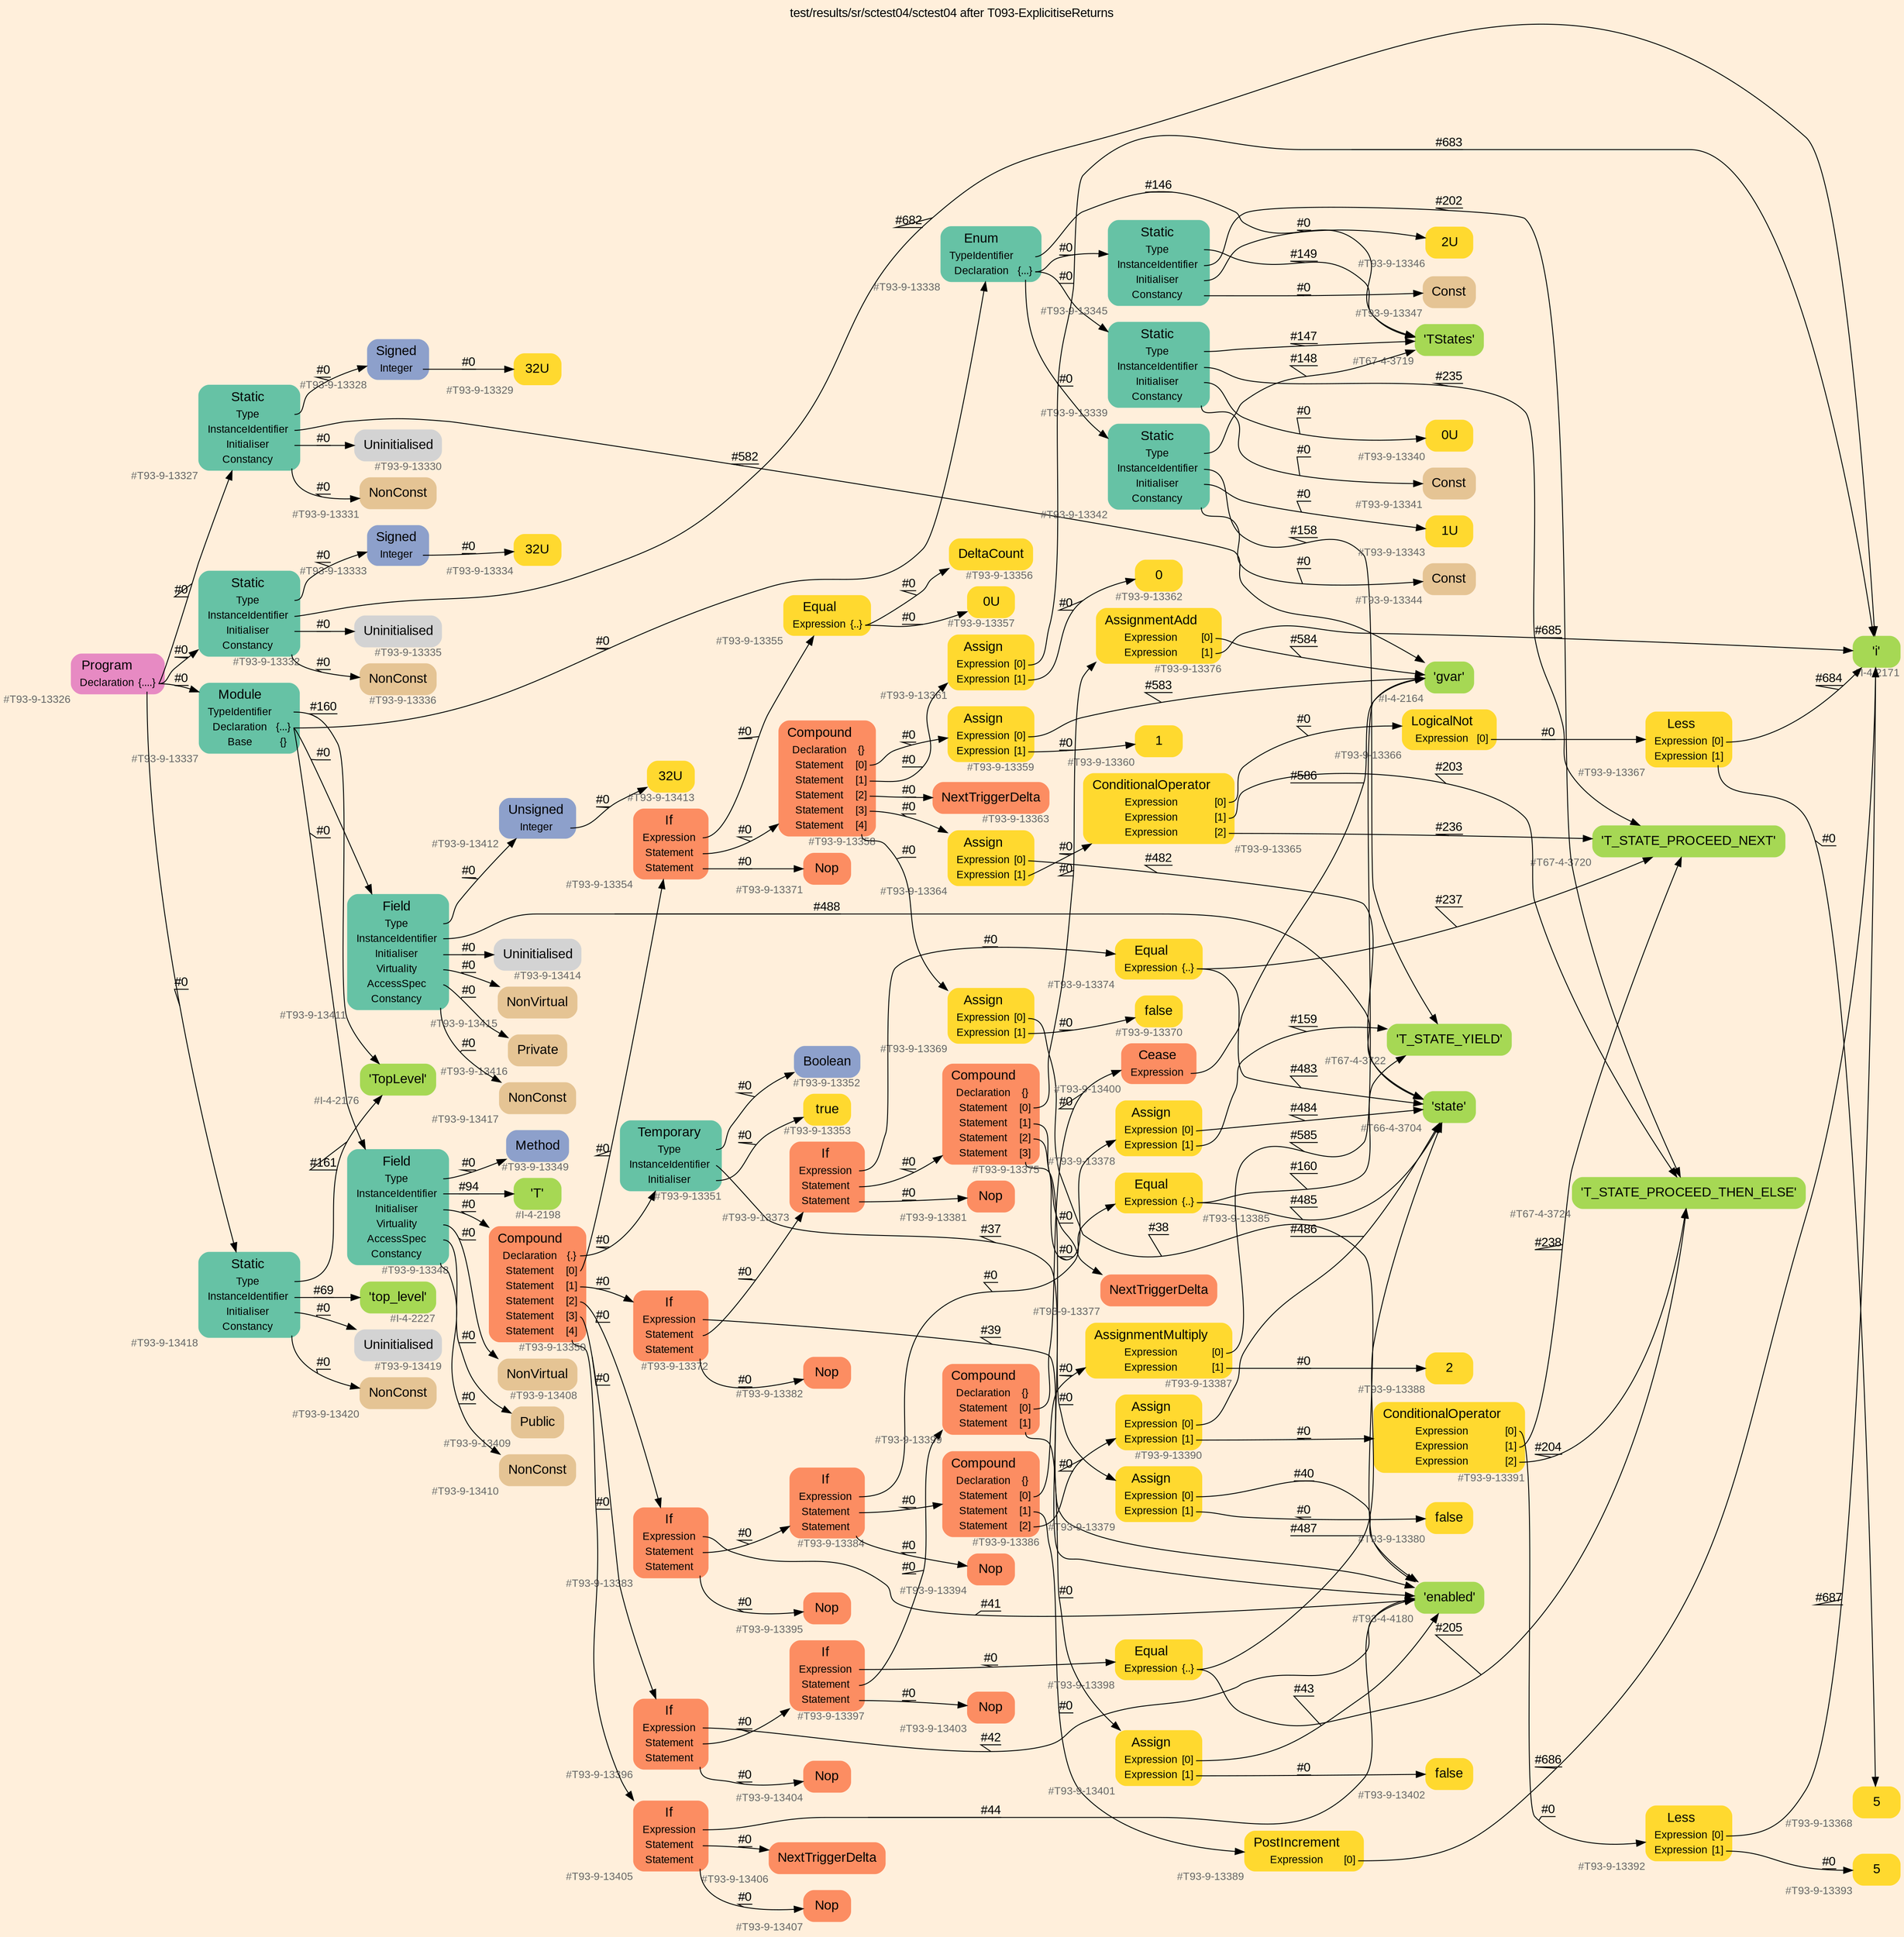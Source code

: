digraph "test/results/sr/sctest04/sctest04 after T093-ExplicitiseReturns" {
label = "test/results/sr/sctest04/sctest04 after T093-ExplicitiseReturns"
labelloc = t
graph [
    rankdir = "LR"
    ranksep = 0.3
    bgcolor = antiquewhite1
    color = black
    fontcolor = black
    fontname = "Arial"
];
node [
    fontname = "Arial"
];
edge [
    fontname = "Arial"
];

// -------------------- node figure --------------------
// -------- block #T93-9-13326 ----------
"#T93-9-13326" [
    fillcolor = "/set28/4"
    xlabel = "#T93-9-13326"
    fontsize = "12"
    fontcolor = grey40
    shape = "plaintext"
    label = <<TABLE BORDER="0" CELLBORDER="0" CELLSPACING="0">
     <TR><TD><FONT COLOR="black" POINT-SIZE="15">Program</FONT></TD></TR>
     <TR><TD><FONT COLOR="black" POINT-SIZE="12">Declaration</FONT></TD><TD PORT="port0"><FONT COLOR="black" POINT-SIZE="12">{....}</FONT></TD></TR>
    </TABLE>>
    style = "rounded,filled"
];

// -------- block #T93-9-13327 ----------
"#T93-9-13327" [
    fillcolor = "/set28/1"
    xlabel = "#T93-9-13327"
    fontsize = "12"
    fontcolor = grey40
    shape = "plaintext"
    label = <<TABLE BORDER="0" CELLBORDER="0" CELLSPACING="0">
     <TR><TD><FONT COLOR="black" POINT-SIZE="15">Static</FONT></TD></TR>
     <TR><TD><FONT COLOR="black" POINT-SIZE="12">Type</FONT></TD><TD PORT="port0"></TD></TR>
     <TR><TD><FONT COLOR="black" POINT-SIZE="12">InstanceIdentifier</FONT></TD><TD PORT="port1"></TD></TR>
     <TR><TD><FONT COLOR="black" POINT-SIZE="12">Initialiser</FONT></TD><TD PORT="port2"></TD></TR>
     <TR><TD><FONT COLOR="black" POINT-SIZE="12">Constancy</FONT></TD><TD PORT="port3"></TD></TR>
    </TABLE>>
    style = "rounded,filled"
];

// -------- block #T93-9-13328 ----------
"#T93-9-13328" [
    fillcolor = "/set28/3"
    xlabel = "#T93-9-13328"
    fontsize = "12"
    fontcolor = grey40
    shape = "plaintext"
    label = <<TABLE BORDER="0" CELLBORDER="0" CELLSPACING="0">
     <TR><TD><FONT COLOR="black" POINT-SIZE="15">Signed</FONT></TD></TR>
     <TR><TD><FONT COLOR="black" POINT-SIZE="12">Integer</FONT></TD><TD PORT="port0"></TD></TR>
    </TABLE>>
    style = "rounded,filled"
];

// -------- block #T93-9-13329 ----------
"#T93-9-13329" [
    fillcolor = "/set28/6"
    xlabel = "#T93-9-13329"
    fontsize = "12"
    fontcolor = grey40
    shape = "plaintext"
    label = <<TABLE BORDER="0" CELLBORDER="0" CELLSPACING="0">
     <TR><TD><FONT COLOR="black" POINT-SIZE="15">32U</FONT></TD></TR>
    </TABLE>>
    style = "rounded,filled"
];

// -------- block #I-4-2164 ----------
"#I-4-2164" [
    fillcolor = "/set28/5"
    xlabel = "#I-4-2164"
    fontsize = "12"
    fontcolor = grey40
    shape = "plaintext"
    label = <<TABLE BORDER="0" CELLBORDER="0" CELLSPACING="0">
     <TR><TD><FONT COLOR="black" POINT-SIZE="15">'gvar'</FONT></TD></TR>
    </TABLE>>
    style = "rounded,filled"
];

// -------- block #T93-9-13330 ----------
"#T93-9-13330" [
    xlabel = "#T93-9-13330"
    fontsize = "12"
    fontcolor = grey40
    shape = "plaintext"
    label = <<TABLE BORDER="0" CELLBORDER="0" CELLSPACING="0">
     <TR><TD><FONT COLOR="black" POINT-SIZE="15">Uninitialised</FONT></TD></TR>
    </TABLE>>
    style = "rounded,filled"
];

// -------- block #T93-9-13331 ----------
"#T93-9-13331" [
    fillcolor = "/set28/7"
    xlabel = "#T93-9-13331"
    fontsize = "12"
    fontcolor = grey40
    shape = "plaintext"
    label = <<TABLE BORDER="0" CELLBORDER="0" CELLSPACING="0">
     <TR><TD><FONT COLOR="black" POINT-SIZE="15">NonConst</FONT></TD></TR>
    </TABLE>>
    style = "rounded,filled"
];

// -------- block #T93-9-13332 ----------
"#T93-9-13332" [
    fillcolor = "/set28/1"
    xlabel = "#T93-9-13332"
    fontsize = "12"
    fontcolor = grey40
    shape = "plaintext"
    label = <<TABLE BORDER="0" CELLBORDER="0" CELLSPACING="0">
     <TR><TD><FONT COLOR="black" POINT-SIZE="15">Static</FONT></TD></TR>
     <TR><TD><FONT COLOR="black" POINT-SIZE="12">Type</FONT></TD><TD PORT="port0"></TD></TR>
     <TR><TD><FONT COLOR="black" POINT-SIZE="12">InstanceIdentifier</FONT></TD><TD PORT="port1"></TD></TR>
     <TR><TD><FONT COLOR="black" POINT-SIZE="12">Initialiser</FONT></TD><TD PORT="port2"></TD></TR>
     <TR><TD><FONT COLOR="black" POINT-SIZE="12">Constancy</FONT></TD><TD PORT="port3"></TD></TR>
    </TABLE>>
    style = "rounded,filled"
];

// -------- block #T93-9-13333 ----------
"#T93-9-13333" [
    fillcolor = "/set28/3"
    xlabel = "#T93-9-13333"
    fontsize = "12"
    fontcolor = grey40
    shape = "plaintext"
    label = <<TABLE BORDER="0" CELLBORDER="0" CELLSPACING="0">
     <TR><TD><FONT COLOR="black" POINT-SIZE="15">Signed</FONT></TD></TR>
     <TR><TD><FONT COLOR="black" POINT-SIZE="12">Integer</FONT></TD><TD PORT="port0"></TD></TR>
    </TABLE>>
    style = "rounded,filled"
];

// -------- block #T93-9-13334 ----------
"#T93-9-13334" [
    fillcolor = "/set28/6"
    xlabel = "#T93-9-13334"
    fontsize = "12"
    fontcolor = grey40
    shape = "plaintext"
    label = <<TABLE BORDER="0" CELLBORDER="0" CELLSPACING="0">
     <TR><TD><FONT COLOR="black" POINT-SIZE="15">32U</FONT></TD></TR>
    </TABLE>>
    style = "rounded,filled"
];

// -------- block #I-4-2171 ----------
"#I-4-2171" [
    fillcolor = "/set28/5"
    xlabel = "#I-4-2171"
    fontsize = "12"
    fontcolor = grey40
    shape = "plaintext"
    label = <<TABLE BORDER="0" CELLBORDER="0" CELLSPACING="0">
     <TR><TD><FONT COLOR="black" POINT-SIZE="15">'i'</FONT></TD></TR>
    </TABLE>>
    style = "rounded,filled"
];

// -------- block #T93-9-13335 ----------
"#T93-9-13335" [
    xlabel = "#T93-9-13335"
    fontsize = "12"
    fontcolor = grey40
    shape = "plaintext"
    label = <<TABLE BORDER="0" CELLBORDER="0" CELLSPACING="0">
     <TR><TD><FONT COLOR="black" POINT-SIZE="15">Uninitialised</FONT></TD></TR>
    </TABLE>>
    style = "rounded,filled"
];

// -------- block #T93-9-13336 ----------
"#T93-9-13336" [
    fillcolor = "/set28/7"
    xlabel = "#T93-9-13336"
    fontsize = "12"
    fontcolor = grey40
    shape = "plaintext"
    label = <<TABLE BORDER="0" CELLBORDER="0" CELLSPACING="0">
     <TR><TD><FONT COLOR="black" POINT-SIZE="15">NonConst</FONT></TD></TR>
    </TABLE>>
    style = "rounded,filled"
];

// -------- block #T93-9-13337 ----------
"#T93-9-13337" [
    fillcolor = "/set28/1"
    xlabel = "#T93-9-13337"
    fontsize = "12"
    fontcolor = grey40
    shape = "plaintext"
    label = <<TABLE BORDER="0" CELLBORDER="0" CELLSPACING="0">
     <TR><TD><FONT COLOR="black" POINT-SIZE="15">Module</FONT></TD></TR>
     <TR><TD><FONT COLOR="black" POINT-SIZE="12">TypeIdentifier</FONT></TD><TD PORT="port0"></TD></TR>
     <TR><TD><FONT COLOR="black" POINT-SIZE="12">Declaration</FONT></TD><TD PORT="port1"><FONT COLOR="black" POINT-SIZE="12">{...}</FONT></TD></TR>
     <TR><TD><FONT COLOR="black" POINT-SIZE="12">Base</FONT></TD><TD PORT="port2"><FONT COLOR="black" POINT-SIZE="12">{}</FONT></TD></TR>
    </TABLE>>
    style = "rounded,filled"
];

// -------- block #I-4-2176 ----------
"#I-4-2176" [
    fillcolor = "/set28/5"
    xlabel = "#I-4-2176"
    fontsize = "12"
    fontcolor = grey40
    shape = "plaintext"
    label = <<TABLE BORDER="0" CELLBORDER="0" CELLSPACING="0">
     <TR><TD><FONT COLOR="black" POINT-SIZE="15">'TopLevel'</FONT></TD></TR>
    </TABLE>>
    style = "rounded,filled"
];

// -------- block #T93-9-13338 ----------
"#T93-9-13338" [
    fillcolor = "/set28/1"
    xlabel = "#T93-9-13338"
    fontsize = "12"
    fontcolor = grey40
    shape = "plaintext"
    label = <<TABLE BORDER="0" CELLBORDER="0" CELLSPACING="0">
     <TR><TD><FONT COLOR="black" POINT-SIZE="15">Enum</FONT></TD></TR>
     <TR><TD><FONT COLOR="black" POINT-SIZE="12">TypeIdentifier</FONT></TD><TD PORT="port0"></TD></TR>
     <TR><TD><FONT COLOR="black" POINT-SIZE="12">Declaration</FONT></TD><TD PORT="port1"><FONT COLOR="black" POINT-SIZE="12">{...}</FONT></TD></TR>
    </TABLE>>
    style = "rounded,filled"
];

// -------- block #T67-4-3719 ----------
"#T67-4-3719" [
    fillcolor = "/set28/5"
    xlabel = "#T67-4-3719"
    fontsize = "12"
    fontcolor = grey40
    shape = "plaintext"
    label = <<TABLE BORDER="0" CELLBORDER="0" CELLSPACING="0">
     <TR><TD><FONT COLOR="black" POINT-SIZE="15">'TStates'</FONT></TD></TR>
    </TABLE>>
    style = "rounded,filled"
];

// -------- block #T93-9-13339 ----------
"#T93-9-13339" [
    fillcolor = "/set28/1"
    xlabel = "#T93-9-13339"
    fontsize = "12"
    fontcolor = grey40
    shape = "plaintext"
    label = <<TABLE BORDER="0" CELLBORDER="0" CELLSPACING="0">
     <TR><TD><FONT COLOR="black" POINT-SIZE="15">Static</FONT></TD></TR>
     <TR><TD><FONT COLOR="black" POINT-SIZE="12">Type</FONT></TD><TD PORT="port0"></TD></TR>
     <TR><TD><FONT COLOR="black" POINT-SIZE="12">InstanceIdentifier</FONT></TD><TD PORT="port1"></TD></TR>
     <TR><TD><FONT COLOR="black" POINT-SIZE="12">Initialiser</FONT></TD><TD PORT="port2"></TD></TR>
     <TR><TD><FONT COLOR="black" POINT-SIZE="12">Constancy</FONT></TD><TD PORT="port3"></TD></TR>
    </TABLE>>
    style = "rounded,filled"
];

// -------- block #T67-4-3720 ----------
"#T67-4-3720" [
    fillcolor = "/set28/5"
    xlabel = "#T67-4-3720"
    fontsize = "12"
    fontcolor = grey40
    shape = "plaintext"
    label = <<TABLE BORDER="0" CELLBORDER="0" CELLSPACING="0">
     <TR><TD><FONT COLOR="black" POINT-SIZE="15">'T_STATE_PROCEED_NEXT'</FONT></TD></TR>
    </TABLE>>
    style = "rounded,filled"
];

// -------- block #T93-9-13340 ----------
"#T93-9-13340" [
    fillcolor = "/set28/6"
    xlabel = "#T93-9-13340"
    fontsize = "12"
    fontcolor = grey40
    shape = "plaintext"
    label = <<TABLE BORDER="0" CELLBORDER="0" CELLSPACING="0">
     <TR><TD><FONT COLOR="black" POINT-SIZE="15">0U</FONT></TD></TR>
    </TABLE>>
    style = "rounded,filled"
];

// -------- block #T93-9-13341 ----------
"#T93-9-13341" [
    fillcolor = "/set28/7"
    xlabel = "#T93-9-13341"
    fontsize = "12"
    fontcolor = grey40
    shape = "plaintext"
    label = <<TABLE BORDER="0" CELLBORDER="0" CELLSPACING="0">
     <TR><TD><FONT COLOR="black" POINT-SIZE="15">Const</FONT></TD></TR>
    </TABLE>>
    style = "rounded,filled"
];

// -------- block #T93-9-13342 ----------
"#T93-9-13342" [
    fillcolor = "/set28/1"
    xlabel = "#T93-9-13342"
    fontsize = "12"
    fontcolor = grey40
    shape = "plaintext"
    label = <<TABLE BORDER="0" CELLBORDER="0" CELLSPACING="0">
     <TR><TD><FONT COLOR="black" POINT-SIZE="15">Static</FONT></TD></TR>
     <TR><TD><FONT COLOR="black" POINT-SIZE="12">Type</FONT></TD><TD PORT="port0"></TD></TR>
     <TR><TD><FONT COLOR="black" POINT-SIZE="12">InstanceIdentifier</FONT></TD><TD PORT="port1"></TD></TR>
     <TR><TD><FONT COLOR="black" POINT-SIZE="12">Initialiser</FONT></TD><TD PORT="port2"></TD></TR>
     <TR><TD><FONT COLOR="black" POINT-SIZE="12">Constancy</FONT></TD><TD PORT="port3"></TD></TR>
    </TABLE>>
    style = "rounded,filled"
];

// -------- block #T67-4-3722 ----------
"#T67-4-3722" [
    fillcolor = "/set28/5"
    xlabel = "#T67-4-3722"
    fontsize = "12"
    fontcolor = grey40
    shape = "plaintext"
    label = <<TABLE BORDER="0" CELLBORDER="0" CELLSPACING="0">
     <TR><TD><FONT COLOR="black" POINT-SIZE="15">'T_STATE_YIELD'</FONT></TD></TR>
    </TABLE>>
    style = "rounded,filled"
];

// -------- block #T93-9-13343 ----------
"#T93-9-13343" [
    fillcolor = "/set28/6"
    xlabel = "#T93-9-13343"
    fontsize = "12"
    fontcolor = grey40
    shape = "plaintext"
    label = <<TABLE BORDER="0" CELLBORDER="0" CELLSPACING="0">
     <TR><TD><FONT COLOR="black" POINT-SIZE="15">1U</FONT></TD></TR>
    </TABLE>>
    style = "rounded,filled"
];

// -------- block #T93-9-13344 ----------
"#T93-9-13344" [
    fillcolor = "/set28/7"
    xlabel = "#T93-9-13344"
    fontsize = "12"
    fontcolor = grey40
    shape = "plaintext"
    label = <<TABLE BORDER="0" CELLBORDER="0" CELLSPACING="0">
     <TR><TD><FONT COLOR="black" POINT-SIZE="15">Const</FONT></TD></TR>
    </TABLE>>
    style = "rounded,filled"
];

// -------- block #T93-9-13345 ----------
"#T93-9-13345" [
    fillcolor = "/set28/1"
    xlabel = "#T93-9-13345"
    fontsize = "12"
    fontcolor = grey40
    shape = "plaintext"
    label = <<TABLE BORDER="0" CELLBORDER="0" CELLSPACING="0">
     <TR><TD><FONT COLOR="black" POINT-SIZE="15">Static</FONT></TD></TR>
     <TR><TD><FONT COLOR="black" POINT-SIZE="12">Type</FONT></TD><TD PORT="port0"></TD></TR>
     <TR><TD><FONT COLOR="black" POINT-SIZE="12">InstanceIdentifier</FONT></TD><TD PORT="port1"></TD></TR>
     <TR><TD><FONT COLOR="black" POINT-SIZE="12">Initialiser</FONT></TD><TD PORT="port2"></TD></TR>
     <TR><TD><FONT COLOR="black" POINT-SIZE="12">Constancy</FONT></TD><TD PORT="port3"></TD></TR>
    </TABLE>>
    style = "rounded,filled"
];

// -------- block #T67-4-3724 ----------
"#T67-4-3724" [
    fillcolor = "/set28/5"
    xlabel = "#T67-4-3724"
    fontsize = "12"
    fontcolor = grey40
    shape = "plaintext"
    label = <<TABLE BORDER="0" CELLBORDER="0" CELLSPACING="0">
     <TR><TD><FONT COLOR="black" POINT-SIZE="15">'T_STATE_PROCEED_THEN_ELSE'</FONT></TD></TR>
    </TABLE>>
    style = "rounded,filled"
];

// -------- block #T93-9-13346 ----------
"#T93-9-13346" [
    fillcolor = "/set28/6"
    xlabel = "#T93-9-13346"
    fontsize = "12"
    fontcolor = grey40
    shape = "plaintext"
    label = <<TABLE BORDER="0" CELLBORDER="0" CELLSPACING="0">
     <TR><TD><FONT COLOR="black" POINT-SIZE="15">2U</FONT></TD></TR>
    </TABLE>>
    style = "rounded,filled"
];

// -------- block #T93-9-13347 ----------
"#T93-9-13347" [
    fillcolor = "/set28/7"
    xlabel = "#T93-9-13347"
    fontsize = "12"
    fontcolor = grey40
    shape = "plaintext"
    label = <<TABLE BORDER="0" CELLBORDER="0" CELLSPACING="0">
     <TR><TD><FONT COLOR="black" POINT-SIZE="15">Const</FONT></TD></TR>
    </TABLE>>
    style = "rounded,filled"
];

// -------- block #T93-9-13348 ----------
"#T93-9-13348" [
    fillcolor = "/set28/1"
    xlabel = "#T93-9-13348"
    fontsize = "12"
    fontcolor = grey40
    shape = "plaintext"
    label = <<TABLE BORDER="0" CELLBORDER="0" CELLSPACING="0">
     <TR><TD><FONT COLOR="black" POINT-SIZE="15">Field</FONT></TD></TR>
     <TR><TD><FONT COLOR="black" POINT-SIZE="12">Type</FONT></TD><TD PORT="port0"></TD></TR>
     <TR><TD><FONT COLOR="black" POINT-SIZE="12">InstanceIdentifier</FONT></TD><TD PORT="port1"></TD></TR>
     <TR><TD><FONT COLOR="black" POINT-SIZE="12">Initialiser</FONT></TD><TD PORT="port2"></TD></TR>
     <TR><TD><FONT COLOR="black" POINT-SIZE="12">Virtuality</FONT></TD><TD PORT="port3"></TD></TR>
     <TR><TD><FONT COLOR="black" POINT-SIZE="12">AccessSpec</FONT></TD><TD PORT="port4"></TD></TR>
     <TR><TD><FONT COLOR="black" POINT-SIZE="12">Constancy</FONT></TD><TD PORT="port5"></TD></TR>
    </TABLE>>
    style = "rounded,filled"
];

// -------- block #T93-9-13349 ----------
"#T93-9-13349" [
    fillcolor = "/set28/3"
    xlabel = "#T93-9-13349"
    fontsize = "12"
    fontcolor = grey40
    shape = "plaintext"
    label = <<TABLE BORDER="0" CELLBORDER="0" CELLSPACING="0">
     <TR><TD><FONT COLOR="black" POINT-SIZE="15">Method</FONT></TD></TR>
    </TABLE>>
    style = "rounded,filled"
];

// -------- block #I-4-2198 ----------
"#I-4-2198" [
    fillcolor = "/set28/5"
    xlabel = "#I-4-2198"
    fontsize = "12"
    fontcolor = grey40
    shape = "plaintext"
    label = <<TABLE BORDER="0" CELLBORDER="0" CELLSPACING="0">
     <TR><TD><FONT COLOR="black" POINT-SIZE="15">'T'</FONT></TD></TR>
    </TABLE>>
    style = "rounded,filled"
];

// -------- block #T93-9-13350 ----------
"#T93-9-13350" [
    fillcolor = "/set28/2"
    xlabel = "#T93-9-13350"
    fontsize = "12"
    fontcolor = grey40
    shape = "plaintext"
    label = <<TABLE BORDER="0" CELLBORDER="0" CELLSPACING="0">
     <TR><TD><FONT COLOR="black" POINT-SIZE="15">Compound</FONT></TD></TR>
     <TR><TD><FONT COLOR="black" POINT-SIZE="12">Declaration</FONT></TD><TD PORT="port0"><FONT COLOR="black" POINT-SIZE="12">{.}</FONT></TD></TR>
     <TR><TD><FONT COLOR="black" POINT-SIZE="12">Statement</FONT></TD><TD PORT="port1"><FONT COLOR="black" POINT-SIZE="12">[0]</FONT></TD></TR>
     <TR><TD><FONT COLOR="black" POINT-SIZE="12">Statement</FONT></TD><TD PORT="port2"><FONT COLOR="black" POINT-SIZE="12">[1]</FONT></TD></TR>
     <TR><TD><FONT COLOR="black" POINT-SIZE="12">Statement</FONT></TD><TD PORT="port3"><FONT COLOR="black" POINT-SIZE="12">[2]</FONT></TD></TR>
     <TR><TD><FONT COLOR="black" POINT-SIZE="12">Statement</FONT></TD><TD PORT="port4"><FONT COLOR="black" POINT-SIZE="12">[3]</FONT></TD></TR>
     <TR><TD><FONT COLOR="black" POINT-SIZE="12">Statement</FONT></TD><TD PORT="port5"><FONT COLOR="black" POINT-SIZE="12">[4]</FONT></TD></TR>
    </TABLE>>
    style = "rounded,filled"
];

// -------- block #T93-9-13351 ----------
"#T93-9-13351" [
    fillcolor = "/set28/1"
    xlabel = "#T93-9-13351"
    fontsize = "12"
    fontcolor = grey40
    shape = "plaintext"
    label = <<TABLE BORDER="0" CELLBORDER="0" CELLSPACING="0">
     <TR><TD><FONT COLOR="black" POINT-SIZE="15">Temporary</FONT></TD></TR>
     <TR><TD><FONT COLOR="black" POINT-SIZE="12">Type</FONT></TD><TD PORT="port0"></TD></TR>
     <TR><TD><FONT COLOR="black" POINT-SIZE="12">InstanceIdentifier</FONT></TD><TD PORT="port1"></TD></TR>
     <TR><TD><FONT COLOR="black" POINT-SIZE="12">Initialiser</FONT></TD><TD PORT="port2"></TD></TR>
    </TABLE>>
    style = "rounded,filled"
];

// -------- block #T93-9-13352 ----------
"#T93-9-13352" [
    fillcolor = "/set28/3"
    xlabel = "#T93-9-13352"
    fontsize = "12"
    fontcolor = grey40
    shape = "plaintext"
    label = <<TABLE BORDER="0" CELLBORDER="0" CELLSPACING="0">
     <TR><TD><FONT COLOR="black" POINT-SIZE="15">Boolean</FONT></TD></TR>
    </TABLE>>
    style = "rounded,filled"
];

// -------- block #T93-4-4180 ----------
"#T93-4-4180" [
    fillcolor = "/set28/5"
    xlabel = "#T93-4-4180"
    fontsize = "12"
    fontcolor = grey40
    shape = "plaintext"
    label = <<TABLE BORDER="0" CELLBORDER="0" CELLSPACING="0">
     <TR><TD><FONT COLOR="black" POINT-SIZE="15">'enabled'</FONT></TD></TR>
    </TABLE>>
    style = "rounded,filled"
];

// -------- block #T93-9-13353 ----------
"#T93-9-13353" [
    fillcolor = "/set28/6"
    xlabel = "#T93-9-13353"
    fontsize = "12"
    fontcolor = grey40
    shape = "plaintext"
    label = <<TABLE BORDER="0" CELLBORDER="0" CELLSPACING="0">
     <TR><TD><FONT COLOR="black" POINT-SIZE="15">true</FONT></TD></TR>
    </TABLE>>
    style = "rounded,filled"
];

// -------- block #T93-9-13354 ----------
"#T93-9-13354" [
    fillcolor = "/set28/2"
    xlabel = "#T93-9-13354"
    fontsize = "12"
    fontcolor = grey40
    shape = "plaintext"
    label = <<TABLE BORDER="0" CELLBORDER="0" CELLSPACING="0">
     <TR><TD><FONT COLOR="black" POINT-SIZE="15">If</FONT></TD></TR>
     <TR><TD><FONT COLOR="black" POINT-SIZE="12">Expression</FONT></TD><TD PORT="port0"></TD></TR>
     <TR><TD><FONT COLOR="black" POINT-SIZE="12">Statement</FONT></TD><TD PORT="port1"></TD></TR>
     <TR><TD><FONT COLOR="black" POINT-SIZE="12">Statement</FONT></TD><TD PORT="port2"></TD></TR>
    </TABLE>>
    style = "rounded,filled"
];

// -------- block #T93-9-13355 ----------
"#T93-9-13355" [
    fillcolor = "/set28/6"
    xlabel = "#T93-9-13355"
    fontsize = "12"
    fontcolor = grey40
    shape = "plaintext"
    label = <<TABLE BORDER="0" CELLBORDER="0" CELLSPACING="0">
     <TR><TD><FONT COLOR="black" POINT-SIZE="15">Equal</FONT></TD></TR>
     <TR><TD><FONT COLOR="black" POINT-SIZE="12">Expression</FONT></TD><TD PORT="port0"><FONT COLOR="black" POINT-SIZE="12">{..}</FONT></TD></TR>
    </TABLE>>
    style = "rounded,filled"
];

// -------- block #T93-9-13356 ----------
"#T93-9-13356" [
    fillcolor = "/set28/6"
    xlabel = "#T93-9-13356"
    fontsize = "12"
    fontcolor = grey40
    shape = "plaintext"
    label = <<TABLE BORDER="0" CELLBORDER="0" CELLSPACING="0">
     <TR><TD><FONT COLOR="black" POINT-SIZE="15">DeltaCount</FONT></TD></TR>
    </TABLE>>
    style = "rounded,filled"
];

// -------- block #T93-9-13357 ----------
"#T93-9-13357" [
    fillcolor = "/set28/6"
    xlabel = "#T93-9-13357"
    fontsize = "12"
    fontcolor = grey40
    shape = "plaintext"
    label = <<TABLE BORDER="0" CELLBORDER="0" CELLSPACING="0">
     <TR><TD><FONT COLOR="black" POINT-SIZE="15">0U</FONT></TD></TR>
    </TABLE>>
    style = "rounded,filled"
];

// -------- block #T93-9-13358 ----------
"#T93-9-13358" [
    fillcolor = "/set28/2"
    xlabel = "#T93-9-13358"
    fontsize = "12"
    fontcolor = grey40
    shape = "plaintext"
    label = <<TABLE BORDER="0" CELLBORDER="0" CELLSPACING="0">
     <TR><TD><FONT COLOR="black" POINT-SIZE="15">Compound</FONT></TD></TR>
     <TR><TD><FONT COLOR="black" POINT-SIZE="12">Declaration</FONT></TD><TD PORT="port0"><FONT COLOR="black" POINT-SIZE="12">{}</FONT></TD></TR>
     <TR><TD><FONT COLOR="black" POINT-SIZE="12">Statement</FONT></TD><TD PORT="port1"><FONT COLOR="black" POINT-SIZE="12">[0]</FONT></TD></TR>
     <TR><TD><FONT COLOR="black" POINT-SIZE="12">Statement</FONT></TD><TD PORT="port2"><FONT COLOR="black" POINT-SIZE="12">[1]</FONT></TD></TR>
     <TR><TD><FONT COLOR="black" POINT-SIZE="12">Statement</FONT></TD><TD PORT="port3"><FONT COLOR="black" POINT-SIZE="12">[2]</FONT></TD></TR>
     <TR><TD><FONT COLOR="black" POINT-SIZE="12">Statement</FONT></TD><TD PORT="port4"><FONT COLOR="black" POINT-SIZE="12">[3]</FONT></TD></TR>
     <TR><TD><FONT COLOR="black" POINT-SIZE="12">Statement</FONT></TD><TD PORT="port5"><FONT COLOR="black" POINT-SIZE="12">[4]</FONT></TD></TR>
    </TABLE>>
    style = "rounded,filled"
];

// -------- block #T93-9-13359 ----------
"#T93-9-13359" [
    fillcolor = "/set28/6"
    xlabel = "#T93-9-13359"
    fontsize = "12"
    fontcolor = grey40
    shape = "plaintext"
    label = <<TABLE BORDER="0" CELLBORDER="0" CELLSPACING="0">
     <TR><TD><FONT COLOR="black" POINT-SIZE="15">Assign</FONT></TD></TR>
     <TR><TD><FONT COLOR="black" POINT-SIZE="12">Expression</FONT></TD><TD PORT="port0"><FONT COLOR="black" POINT-SIZE="12">[0]</FONT></TD></TR>
     <TR><TD><FONT COLOR="black" POINT-SIZE="12">Expression</FONT></TD><TD PORT="port1"><FONT COLOR="black" POINT-SIZE="12">[1]</FONT></TD></TR>
    </TABLE>>
    style = "rounded,filled"
];

// -------- block #T93-9-13360 ----------
"#T93-9-13360" [
    fillcolor = "/set28/6"
    xlabel = "#T93-9-13360"
    fontsize = "12"
    fontcolor = grey40
    shape = "plaintext"
    label = <<TABLE BORDER="0" CELLBORDER="0" CELLSPACING="0">
     <TR><TD><FONT COLOR="black" POINT-SIZE="15">1</FONT></TD></TR>
    </TABLE>>
    style = "rounded,filled"
];

// -------- block #T93-9-13361 ----------
"#T93-9-13361" [
    fillcolor = "/set28/6"
    xlabel = "#T93-9-13361"
    fontsize = "12"
    fontcolor = grey40
    shape = "plaintext"
    label = <<TABLE BORDER="0" CELLBORDER="0" CELLSPACING="0">
     <TR><TD><FONT COLOR="black" POINT-SIZE="15">Assign</FONT></TD></TR>
     <TR><TD><FONT COLOR="black" POINT-SIZE="12">Expression</FONT></TD><TD PORT="port0"><FONT COLOR="black" POINT-SIZE="12">[0]</FONT></TD></TR>
     <TR><TD><FONT COLOR="black" POINT-SIZE="12">Expression</FONT></TD><TD PORT="port1"><FONT COLOR="black" POINT-SIZE="12">[1]</FONT></TD></TR>
    </TABLE>>
    style = "rounded,filled"
];

// -------- block #T93-9-13362 ----------
"#T93-9-13362" [
    fillcolor = "/set28/6"
    xlabel = "#T93-9-13362"
    fontsize = "12"
    fontcolor = grey40
    shape = "plaintext"
    label = <<TABLE BORDER="0" CELLBORDER="0" CELLSPACING="0">
     <TR><TD><FONT COLOR="black" POINT-SIZE="15">0</FONT></TD></TR>
    </TABLE>>
    style = "rounded,filled"
];

// -------- block #T93-9-13363 ----------
"#T93-9-13363" [
    fillcolor = "/set28/2"
    xlabel = "#T93-9-13363"
    fontsize = "12"
    fontcolor = grey40
    shape = "plaintext"
    label = <<TABLE BORDER="0" CELLBORDER="0" CELLSPACING="0">
     <TR><TD><FONT COLOR="black" POINT-SIZE="15">NextTriggerDelta</FONT></TD></TR>
    </TABLE>>
    style = "rounded,filled"
];

// -------- block #T93-9-13364 ----------
"#T93-9-13364" [
    fillcolor = "/set28/6"
    xlabel = "#T93-9-13364"
    fontsize = "12"
    fontcolor = grey40
    shape = "plaintext"
    label = <<TABLE BORDER="0" CELLBORDER="0" CELLSPACING="0">
     <TR><TD><FONT COLOR="black" POINT-SIZE="15">Assign</FONT></TD></TR>
     <TR><TD><FONT COLOR="black" POINT-SIZE="12">Expression</FONT></TD><TD PORT="port0"><FONT COLOR="black" POINT-SIZE="12">[0]</FONT></TD></TR>
     <TR><TD><FONT COLOR="black" POINT-SIZE="12">Expression</FONT></TD><TD PORT="port1"><FONT COLOR="black" POINT-SIZE="12">[1]</FONT></TD></TR>
    </TABLE>>
    style = "rounded,filled"
];

// -------- block #T66-4-3704 ----------
"#T66-4-3704" [
    fillcolor = "/set28/5"
    xlabel = "#T66-4-3704"
    fontsize = "12"
    fontcolor = grey40
    shape = "plaintext"
    label = <<TABLE BORDER="0" CELLBORDER="0" CELLSPACING="0">
     <TR><TD><FONT COLOR="black" POINT-SIZE="15">'state'</FONT></TD></TR>
    </TABLE>>
    style = "rounded,filled"
];

// -------- block #T93-9-13365 ----------
"#T93-9-13365" [
    fillcolor = "/set28/6"
    xlabel = "#T93-9-13365"
    fontsize = "12"
    fontcolor = grey40
    shape = "plaintext"
    label = <<TABLE BORDER="0" CELLBORDER="0" CELLSPACING="0">
     <TR><TD><FONT COLOR="black" POINT-SIZE="15">ConditionalOperator</FONT></TD></TR>
     <TR><TD><FONT COLOR="black" POINT-SIZE="12">Expression</FONT></TD><TD PORT="port0"><FONT COLOR="black" POINT-SIZE="12">[0]</FONT></TD></TR>
     <TR><TD><FONT COLOR="black" POINT-SIZE="12">Expression</FONT></TD><TD PORT="port1"><FONT COLOR="black" POINT-SIZE="12">[1]</FONT></TD></TR>
     <TR><TD><FONT COLOR="black" POINT-SIZE="12">Expression</FONT></TD><TD PORT="port2"><FONT COLOR="black" POINT-SIZE="12">[2]</FONT></TD></TR>
    </TABLE>>
    style = "rounded,filled"
];

// -------- block #T93-9-13366 ----------
"#T93-9-13366" [
    fillcolor = "/set28/6"
    xlabel = "#T93-9-13366"
    fontsize = "12"
    fontcolor = grey40
    shape = "plaintext"
    label = <<TABLE BORDER="0" CELLBORDER="0" CELLSPACING="0">
     <TR><TD><FONT COLOR="black" POINT-SIZE="15">LogicalNot</FONT></TD></TR>
     <TR><TD><FONT COLOR="black" POINT-SIZE="12">Expression</FONT></TD><TD PORT="port0"><FONT COLOR="black" POINT-SIZE="12">[0]</FONT></TD></TR>
    </TABLE>>
    style = "rounded,filled"
];

// -------- block #T93-9-13367 ----------
"#T93-9-13367" [
    fillcolor = "/set28/6"
    xlabel = "#T93-9-13367"
    fontsize = "12"
    fontcolor = grey40
    shape = "plaintext"
    label = <<TABLE BORDER="0" CELLBORDER="0" CELLSPACING="0">
     <TR><TD><FONT COLOR="black" POINT-SIZE="15">Less</FONT></TD></TR>
     <TR><TD><FONT COLOR="black" POINT-SIZE="12">Expression</FONT></TD><TD PORT="port0"><FONT COLOR="black" POINT-SIZE="12">[0]</FONT></TD></TR>
     <TR><TD><FONT COLOR="black" POINT-SIZE="12">Expression</FONT></TD><TD PORT="port1"><FONT COLOR="black" POINT-SIZE="12">[1]</FONT></TD></TR>
    </TABLE>>
    style = "rounded,filled"
];

// -------- block #T93-9-13368 ----------
"#T93-9-13368" [
    fillcolor = "/set28/6"
    xlabel = "#T93-9-13368"
    fontsize = "12"
    fontcolor = grey40
    shape = "plaintext"
    label = <<TABLE BORDER="0" CELLBORDER="0" CELLSPACING="0">
     <TR><TD><FONT COLOR="black" POINT-SIZE="15">5</FONT></TD></TR>
    </TABLE>>
    style = "rounded,filled"
];

// -------- block #T93-9-13369 ----------
"#T93-9-13369" [
    fillcolor = "/set28/6"
    xlabel = "#T93-9-13369"
    fontsize = "12"
    fontcolor = grey40
    shape = "plaintext"
    label = <<TABLE BORDER="0" CELLBORDER="0" CELLSPACING="0">
     <TR><TD><FONT COLOR="black" POINT-SIZE="15">Assign</FONT></TD></TR>
     <TR><TD><FONT COLOR="black" POINT-SIZE="12">Expression</FONT></TD><TD PORT="port0"><FONT COLOR="black" POINT-SIZE="12">[0]</FONT></TD></TR>
     <TR><TD><FONT COLOR="black" POINT-SIZE="12">Expression</FONT></TD><TD PORT="port1"><FONT COLOR="black" POINT-SIZE="12">[1]</FONT></TD></TR>
    </TABLE>>
    style = "rounded,filled"
];

// -------- block #T93-9-13370 ----------
"#T93-9-13370" [
    fillcolor = "/set28/6"
    xlabel = "#T93-9-13370"
    fontsize = "12"
    fontcolor = grey40
    shape = "plaintext"
    label = <<TABLE BORDER="0" CELLBORDER="0" CELLSPACING="0">
     <TR><TD><FONT COLOR="black" POINT-SIZE="15">false</FONT></TD></TR>
    </TABLE>>
    style = "rounded,filled"
];

// -------- block #T93-9-13371 ----------
"#T93-9-13371" [
    fillcolor = "/set28/2"
    xlabel = "#T93-9-13371"
    fontsize = "12"
    fontcolor = grey40
    shape = "plaintext"
    label = <<TABLE BORDER="0" CELLBORDER="0" CELLSPACING="0">
     <TR><TD><FONT COLOR="black" POINT-SIZE="15">Nop</FONT></TD></TR>
    </TABLE>>
    style = "rounded,filled"
];

// -------- block #T93-9-13372 ----------
"#T93-9-13372" [
    fillcolor = "/set28/2"
    xlabel = "#T93-9-13372"
    fontsize = "12"
    fontcolor = grey40
    shape = "plaintext"
    label = <<TABLE BORDER="0" CELLBORDER="0" CELLSPACING="0">
     <TR><TD><FONT COLOR="black" POINT-SIZE="15">If</FONT></TD></TR>
     <TR><TD><FONT COLOR="black" POINT-SIZE="12">Expression</FONT></TD><TD PORT="port0"></TD></TR>
     <TR><TD><FONT COLOR="black" POINT-SIZE="12">Statement</FONT></TD><TD PORT="port1"></TD></TR>
     <TR><TD><FONT COLOR="black" POINT-SIZE="12">Statement</FONT></TD><TD PORT="port2"></TD></TR>
    </TABLE>>
    style = "rounded,filled"
];

// -------- block #T93-9-13373 ----------
"#T93-9-13373" [
    fillcolor = "/set28/2"
    xlabel = "#T93-9-13373"
    fontsize = "12"
    fontcolor = grey40
    shape = "plaintext"
    label = <<TABLE BORDER="0" CELLBORDER="0" CELLSPACING="0">
     <TR><TD><FONT COLOR="black" POINT-SIZE="15">If</FONT></TD></TR>
     <TR><TD><FONT COLOR="black" POINT-SIZE="12">Expression</FONT></TD><TD PORT="port0"></TD></TR>
     <TR><TD><FONT COLOR="black" POINT-SIZE="12">Statement</FONT></TD><TD PORT="port1"></TD></TR>
     <TR><TD><FONT COLOR="black" POINT-SIZE="12">Statement</FONT></TD><TD PORT="port2"></TD></TR>
    </TABLE>>
    style = "rounded,filled"
];

// -------- block #T93-9-13374 ----------
"#T93-9-13374" [
    fillcolor = "/set28/6"
    xlabel = "#T93-9-13374"
    fontsize = "12"
    fontcolor = grey40
    shape = "plaintext"
    label = <<TABLE BORDER="0" CELLBORDER="0" CELLSPACING="0">
     <TR><TD><FONT COLOR="black" POINT-SIZE="15">Equal</FONT></TD></TR>
     <TR><TD><FONT COLOR="black" POINT-SIZE="12">Expression</FONT></TD><TD PORT="port0"><FONT COLOR="black" POINT-SIZE="12">{..}</FONT></TD></TR>
    </TABLE>>
    style = "rounded,filled"
];

// -------- block #T93-9-13375 ----------
"#T93-9-13375" [
    fillcolor = "/set28/2"
    xlabel = "#T93-9-13375"
    fontsize = "12"
    fontcolor = grey40
    shape = "plaintext"
    label = <<TABLE BORDER="0" CELLBORDER="0" CELLSPACING="0">
     <TR><TD><FONT COLOR="black" POINT-SIZE="15">Compound</FONT></TD></TR>
     <TR><TD><FONT COLOR="black" POINT-SIZE="12">Declaration</FONT></TD><TD PORT="port0"><FONT COLOR="black" POINT-SIZE="12">{}</FONT></TD></TR>
     <TR><TD><FONT COLOR="black" POINT-SIZE="12">Statement</FONT></TD><TD PORT="port1"><FONT COLOR="black" POINT-SIZE="12">[0]</FONT></TD></TR>
     <TR><TD><FONT COLOR="black" POINT-SIZE="12">Statement</FONT></TD><TD PORT="port2"><FONT COLOR="black" POINT-SIZE="12">[1]</FONT></TD></TR>
     <TR><TD><FONT COLOR="black" POINT-SIZE="12">Statement</FONT></TD><TD PORT="port3"><FONT COLOR="black" POINT-SIZE="12">[2]</FONT></TD></TR>
     <TR><TD><FONT COLOR="black" POINT-SIZE="12">Statement</FONT></TD><TD PORT="port4"><FONT COLOR="black" POINT-SIZE="12">[3]</FONT></TD></TR>
    </TABLE>>
    style = "rounded,filled"
];

// -------- block #T93-9-13376 ----------
"#T93-9-13376" [
    fillcolor = "/set28/6"
    xlabel = "#T93-9-13376"
    fontsize = "12"
    fontcolor = grey40
    shape = "plaintext"
    label = <<TABLE BORDER="0" CELLBORDER="0" CELLSPACING="0">
     <TR><TD><FONT COLOR="black" POINT-SIZE="15">AssignmentAdd</FONT></TD></TR>
     <TR><TD><FONT COLOR="black" POINT-SIZE="12">Expression</FONT></TD><TD PORT="port0"><FONT COLOR="black" POINT-SIZE="12">[0]</FONT></TD></TR>
     <TR><TD><FONT COLOR="black" POINT-SIZE="12">Expression</FONT></TD><TD PORT="port1"><FONT COLOR="black" POINT-SIZE="12">[1]</FONT></TD></TR>
    </TABLE>>
    style = "rounded,filled"
];

// -------- block #T93-9-13377 ----------
"#T93-9-13377" [
    fillcolor = "/set28/2"
    xlabel = "#T93-9-13377"
    fontsize = "12"
    fontcolor = grey40
    shape = "plaintext"
    label = <<TABLE BORDER="0" CELLBORDER="0" CELLSPACING="0">
     <TR><TD><FONT COLOR="black" POINT-SIZE="15">NextTriggerDelta</FONT></TD></TR>
    </TABLE>>
    style = "rounded,filled"
];

// -------- block #T93-9-13378 ----------
"#T93-9-13378" [
    fillcolor = "/set28/6"
    xlabel = "#T93-9-13378"
    fontsize = "12"
    fontcolor = grey40
    shape = "plaintext"
    label = <<TABLE BORDER="0" CELLBORDER="0" CELLSPACING="0">
     <TR><TD><FONT COLOR="black" POINT-SIZE="15">Assign</FONT></TD></TR>
     <TR><TD><FONT COLOR="black" POINT-SIZE="12">Expression</FONT></TD><TD PORT="port0"><FONT COLOR="black" POINT-SIZE="12">[0]</FONT></TD></TR>
     <TR><TD><FONT COLOR="black" POINT-SIZE="12">Expression</FONT></TD><TD PORT="port1"><FONT COLOR="black" POINT-SIZE="12">[1]</FONT></TD></TR>
    </TABLE>>
    style = "rounded,filled"
];

// -------- block #T93-9-13379 ----------
"#T93-9-13379" [
    fillcolor = "/set28/6"
    xlabel = "#T93-9-13379"
    fontsize = "12"
    fontcolor = grey40
    shape = "plaintext"
    label = <<TABLE BORDER="0" CELLBORDER="0" CELLSPACING="0">
     <TR><TD><FONT COLOR="black" POINT-SIZE="15">Assign</FONT></TD></TR>
     <TR><TD><FONT COLOR="black" POINT-SIZE="12">Expression</FONT></TD><TD PORT="port0"><FONT COLOR="black" POINT-SIZE="12">[0]</FONT></TD></TR>
     <TR><TD><FONT COLOR="black" POINT-SIZE="12">Expression</FONT></TD><TD PORT="port1"><FONT COLOR="black" POINT-SIZE="12">[1]</FONT></TD></TR>
    </TABLE>>
    style = "rounded,filled"
];

// -------- block #T93-9-13380 ----------
"#T93-9-13380" [
    fillcolor = "/set28/6"
    xlabel = "#T93-9-13380"
    fontsize = "12"
    fontcolor = grey40
    shape = "plaintext"
    label = <<TABLE BORDER="0" CELLBORDER="0" CELLSPACING="0">
     <TR><TD><FONT COLOR="black" POINT-SIZE="15">false</FONT></TD></TR>
    </TABLE>>
    style = "rounded,filled"
];

// -------- block #T93-9-13381 ----------
"#T93-9-13381" [
    fillcolor = "/set28/2"
    xlabel = "#T93-9-13381"
    fontsize = "12"
    fontcolor = grey40
    shape = "plaintext"
    label = <<TABLE BORDER="0" CELLBORDER="0" CELLSPACING="0">
     <TR><TD><FONT COLOR="black" POINT-SIZE="15">Nop</FONT></TD></TR>
    </TABLE>>
    style = "rounded,filled"
];

// -------- block #T93-9-13382 ----------
"#T93-9-13382" [
    fillcolor = "/set28/2"
    xlabel = "#T93-9-13382"
    fontsize = "12"
    fontcolor = grey40
    shape = "plaintext"
    label = <<TABLE BORDER="0" CELLBORDER="0" CELLSPACING="0">
     <TR><TD><FONT COLOR="black" POINT-SIZE="15">Nop</FONT></TD></TR>
    </TABLE>>
    style = "rounded,filled"
];

// -------- block #T93-9-13383 ----------
"#T93-9-13383" [
    fillcolor = "/set28/2"
    xlabel = "#T93-9-13383"
    fontsize = "12"
    fontcolor = grey40
    shape = "plaintext"
    label = <<TABLE BORDER="0" CELLBORDER="0" CELLSPACING="0">
     <TR><TD><FONT COLOR="black" POINT-SIZE="15">If</FONT></TD></TR>
     <TR><TD><FONT COLOR="black" POINT-SIZE="12">Expression</FONT></TD><TD PORT="port0"></TD></TR>
     <TR><TD><FONT COLOR="black" POINT-SIZE="12">Statement</FONT></TD><TD PORT="port1"></TD></TR>
     <TR><TD><FONT COLOR="black" POINT-SIZE="12">Statement</FONT></TD><TD PORT="port2"></TD></TR>
    </TABLE>>
    style = "rounded,filled"
];

// -------- block #T93-9-13384 ----------
"#T93-9-13384" [
    fillcolor = "/set28/2"
    xlabel = "#T93-9-13384"
    fontsize = "12"
    fontcolor = grey40
    shape = "plaintext"
    label = <<TABLE BORDER="0" CELLBORDER="0" CELLSPACING="0">
     <TR><TD><FONT COLOR="black" POINT-SIZE="15">If</FONT></TD></TR>
     <TR><TD><FONT COLOR="black" POINT-SIZE="12">Expression</FONT></TD><TD PORT="port0"></TD></TR>
     <TR><TD><FONT COLOR="black" POINT-SIZE="12">Statement</FONT></TD><TD PORT="port1"></TD></TR>
     <TR><TD><FONT COLOR="black" POINT-SIZE="12">Statement</FONT></TD><TD PORT="port2"></TD></TR>
    </TABLE>>
    style = "rounded,filled"
];

// -------- block #T93-9-13385 ----------
"#T93-9-13385" [
    fillcolor = "/set28/6"
    xlabel = "#T93-9-13385"
    fontsize = "12"
    fontcolor = grey40
    shape = "plaintext"
    label = <<TABLE BORDER="0" CELLBORDER="0" CELLSPACING="0">
     <TR><TD><FONT COLOR="black" POINT-SIZE="15">Equal</FONT></TD></TR>
     <TR><TD><FONT COLOR="black" POINT-SIZE="12">Expression</FONT></TD><TD PORT="port0"><FONT COLOR="black" POINT-SIZE="12">{..}</FONT></TD></TR>
    </TABLE>>
    style = "rounded,filled"
];

// -------- block #T93-9-13386 ----------
"#T93-9-13386" [
    fillcolor = "/set28/2"
    xlabel = "#T93-9-13386"
    fontsize = "12"
    fontcolor = grey40
    shape = "plaintext"
    label = <<TABLE BORDER="0" CELLBORDER="0" CELLSPACING="0">
     <TR><TD><FONT COLOR="black" POINT-SIZE="15">Compound</FONT></TD></TR>
     <TR><TD><FONT COLOR="black" POINT-SIZE="12">Declaration</FONT></TD><TD PORT="port0"><FONT COLOR="black" POINT-SIZE="12">{}</FONT></TD></TR>
     <TR><TD><FONT COLOR="black" POINT-SIZE="12">Statement</FONT></TD><TD PORT="port1"><FONT COLOR="black" POINT-SIZE="12">[0]</FONT></TD></TR>
     <TR><TD><FONT COLOR="black" POINT-SIZE="12">Statement</FONT></TD><TD PORT="port2"><FONT COLOR="black" POINT-SIZE="12">[1]</FONT></TD></TR>
     <TR><TD><FONT COLOR="black" POINT-SIZE="12">Statement</FONT></TD><TD PORT="port3"><FONT COLOR="black" POINT-SIZE="12">[2]</FONT></TD></TR>
    </TABLE>>
    style = "rounded,filled"
];

// -------- block #T93-9-13387 ----------
"#T93-9-13387" [
    fillcolor = "/set28/6"
    xlabel = "#T93-9-13387"
    fontsize = "12"
    fontcolor = grey40
    shape = "plaintext"
    label = <<TABLE BORDER="0" CELLBORDER="0" CELLSPACING="0">
     <TR><TD><FONT COLOR="black" POINT-SIZE="15">AssignmentMultiply</FONT></TD></TR>
     <TR><TD><FONT COLOR="black" POINT-SIZE="12">Expression</FONT></TD><TD PORT="port0"><FONT COLOR="black" POINT-SIZE="12">[0]</FONT></TD></TR>
     <TR><TD><FONT COLOR="black" POINT-SIZE="12">Expression</FONT></TD><TD PORT="port1"><FONT COLOR="black" POINT-SIZE="12">[1]</FONT></TD></TR>
    </TABLE>>
    style = "rounded,filled"
];

// -------- block #T93-9-13388 ----------
"#T93-9-13388" [
    fillcolor = "/set28/6"
    xlabel = "#T93-9-13388"
    fontsize = "12"
    fontcolor = grey40
    shape = "plaintext"
    label = <<TABLE BORDER="0" CELLBORDER="0" CELLSPACING="0">
     <TR><TD><FONT COLOR="black" POINT-SIZE="15">2</FONT></TD></TR>
    </TABLE>>
    style = "rounded,filled"
];

// -------- block #T93-9-13389 ----------
"#T93-9-13389" [
    fillcolor = "/set28/6"
    xlabel = "#T93-9-13389"
    fontsize = "12"
    fontcolor = grey40
    shape = "plaintext"
    label = <<TABLE BORDER="0" CELLBORDER="0" CELLSPACING="0">
     <TR><TD><FONT COLOR="black" POINT-SIZE="15">PostIncrement</FONT></TD></TR>
     <TR><TD><FONT COLOR="black" POINT-SIZE="12">Expression</FONT></TD><TD PORT="port0"><FONT COLOR="black" POINT-SIZE="12">[0]</FONT></TD></TR>
    </TABLE>>
    style = "rounded,filled"
];

// -------- block #T93-9-13390 ----------
"#T93-9-13390" [
    fillcolor = "/set28/6"
    xlabel = "#T93-9-13390"
    fontsize = "12"
    fontcolor = grey40
    shape = "plaintext"
    label = <<TABLE BORDER="0" CELLBORDER="0" CELLSPACING="0">
     <TR><TD><FONT COLOR="black" POINT-SIZE="15">Assign</FONT></TD></TR>
     <TR><TD><FONT COLOR="black" POINT-SIZE="12">Expression</FONT></TD><TD PORT="port0"><FONT COLOR="black" POINT-SIZE="12">[0]</FONT></TD></TR>
     <TR><TD><FONT COLOR="black" POINT-SIZE="12">Expression</FONT></TD><TD PORT="port1"><FONT COLOR="black" POINT-SIZE="12">[1]</FONT></TD></TR>
    </TABLE>>
    style = "rounded,filled"
];

// -------- block #T93-9-13391 ----------
"#T93-9-13391" [
    fillcolor = "/set28/6"
    xlabel = "#T93-9-13391"
    fontsize = "12"
    fontcolor = grey40
    shape = "plaintext"
    label = <<TABLE BORDER="0" CELLBORDER="0" CELLSPACING="0">
     <TR><TD><FONT COLOR="black" POINT-SIZE="15">ConditionalOperator</FONT></TD></TR>
     <TR><TD><FONT COLOR="black" POINT-SIZE="12">Expression</FONT></TD><TD PORT="port0"><FONT COLOR="black" POINT-SIZE="12">[0]</FONT></TD></TR>
     <TR><TD><FONT COLOR="black" POINT-SIZE="12">Expression</FONT></TD><TD PORT="port1"><FONT COLOR="black" POINT-SIZE="12">[1]</FONT></TD></TR>
     <TR><TD><FONT COLOR="black" POINT-SIZE="12">Expression</FONT></TD><TD PORT="port2"><FONT COLOR="black" POINT-SIZE="12">[2]</FONT></TD></TR>
    </TABLE>>
    style = "rounded,filled"
];

// -------- block #T93-9-13392 ----------
"#T93-9-13392" [
    fillcolor = "/set28/6"
    xlabel = "#T93-9-13392"
    fontsize = "12"
    fontcolor = grey40
    shape = "plaintext"
    label = <<TABLE BORDER="0" CELLBORDER="0" CELLSPACING="0">
     <TR><TD><FONT COLOR="black" POINT-SIZE="15">Less</FONT></TD></TR>
     <TR><TD><FONT COLOR="black" POINT-SIZE="12">Expression</FONT></TD><TD PORT="port0"><FONT COLOR="black" POINT-SIZE="12">[0]</FONT></TD></TR>
     <TR><TD><FONT COLOR="black" POINT-SIZE="12">Expression</FONT></TD><TD PORT="port1"><FONT COLOR="black" POINT-SIZE="12">[1]</FONT></TD></TR>
    </TABLE>>
    style = "rounded,filled"
];

// -------- block #T93-9-13393 ----------
"#T93-9-13393" [
    fillcolor = "/set28/6"
    xlabel = "#T93-9-13393"
    fontsize = "12"
    fontcolor = grey40
    shape = "plaintext"
    label = <<TABLE BORDER="0" CELLBORDER="0" CELLSPACING="0">
     <TR><TD><FONT COLOR="black" POINT-SIZE="15">5</FONT></TD></TR>
    </TABLE>>
    style = "rounded,filled"
];

// -------- block #T93-9-13394 ----------
"#T93-9-13394" [
    fillcolor = "/set28/2"
    xlabel = "#T93-9-13394"
    fontsize = "12"
    fontcolor = grey40
    shape = "plaintext"
    label = <<TABLE BORDER="0" CELLBORDER="0" CELLSPACING="0">
     <TR><TD><FONT COLOR="black" POINT-SIZE="15">Nop</FONT></TD></TR>
    </TABLE>>
    style = "rounded,filled"
];

// -------- block #T93-9-13395 ----------
"#T93-9-13395" [
    fillcolor = "/set28/2"
    xlabel = "#T93-9-13395"
    fontsize = "12"
    fontcolor = grey40
    shape = "plaintext"
    label = <<TABLE BORDER="0" CELLBORDER="0" CELLSPACING="0">
     <TR><TD><FONT COLOR="black" POINT-SIZE="15">Nop</FONT></TD></TR>
    </TABLE>>
    style = "rounded,filled"
];

// -------- block #T93-9-13396 ----------
"#T93-9-13396" [
    fillcolor = "/set28/2"
    xlabel = "#T93-9-13396"
    fontsize = "12"
    fontcolor = grey40
    shape = "plaintext"
    label = <<TABLE BORDER="0" CELLBORDER="0" CELLSPACING="0">
     <TR><TD><FONT COLOR="black" POINT-SIZE="15">If</FONT></TD></TR>
     <TR><TD><FONT COLOR="black" POINT-SIZE="12">Expression</FONT></TD><TD PORT="port0"></TD></TR>
     <TR><TD><FONT COLOR="black" POINT-SIZE="12">Statement</FONT></TD><TD PORT="port1"></TD></TR>
     <TR><TD><FONT COLOR="black" POINT-SIZE="12">Statement</FONT></TD><TD PORT="port2"></TD></TR>
    </TABLE>>
    style = "rounded,filled"
];

// -------- block #T93-9-13397 ----------
"#T93-9-13397" [
    fillcolor = "/set28/2"
    xlabel = "#T93-9-13397"
    fontsize = "12"
    fontcolor = grey40
    shape = "plaintext"
    label = <<TABLE BORDER="0" CELLBORDER="0" CELLSPACING="0">
     <TR><TD><FONT COLOR="black" POINT-SIZE="15">If</FONT></TD></TR>
     <TR><TD><FONT COLOR="black" POINT-SIZE="12">Expression</FONT></TD><TD PORT="port0"></TD></TR>
     <TR><TD><FONT COLOR="black" POINT-SIZE="12">Statement</FONT></TD><TD PORT="port1"></TD></TR>
     <TR><TD><FONT COLOR="black" POINT-SIZE="12">Statement</FONT></TD><TD PORT="port2"></TD></TR>
    </TABLE>>
    style = "rounded,filled"
];

// -------- block #T93-9-13398 ----------
"#T93-9-13398" [
    fillcolor = "/set28/6"
    xlabel = "#T93-9-13398"
    fontsize = "12"
    fontcolor = grey40
    shape = "plaintext"
    label = <<TABLE BORDER="0" CELLBORDER="0" CELLSPACING="0">
     <TR><TD><FONT COLOR="black" POINT-SIZE="15">Equal</FONT></TD></TR>
     <TR><TD><FONT COLOR="black" POINT-SIZE="12">Expression</FONT></TD><TD PORT="port0"><FONT COLOR="black" POINT-SIZE="12">{..}</FONT></TD></TR>
    </TABLE>>
    style = "rounded,filled"
];

// -------- block #T93-9-13399 ----------
"#T93-9-13399" [
    fillcolor = "/set28/2"
    xlabel = "#T93-9-13399"
    fontsize = "12"
    fontcolor = grey40
    shape = "plaintext"
    label = <<TABLE BORDER="0" CELLBORDER="0" CELLSPACING="0">
     <TR><TD><FONT COLOR="black" POINT-SIZE="15">Compound</FONT></TD></TR>
     <TR><TD><FONT COLOR="black" POINT-SIZE="12">Declaration</FONT></TD><TD PORT="port0"><FONT COLOR="black" POINT-SIZE="12">{}</FONT></TD></TR>
     <TR><TD><FONT COLOR="black" POINT-SIZE="12">Statement</FONT></TD><TD PORT="port1"><FONT COLOR="black" POINT-SIZE="12">[0]</FONT></TD></TR>
     <TR><TD><FONT COLOR="black" POINT-SIZE="12">Statement</FONT></TD><TD PORT="port2"><FONT COLOR="black" POINT-SIZE="12">[1]</FONT></TD></TR>
    </TABLE>>
    style = "rounded,filled"
];

// -------- block #T93-9-13400 ----------
"#T93-9-13400" [
    fillcolor = "/set28/2"
    xlabel = "#T93-9-13400"
    fontsize = "12"
    fontcolor = grey40
    shape = "plaintext"
    label = <<TABLE BORDER="0" CELLBORDER="0" CELLSPACING="0">
     <TR><TD><FONT COLOR="black" POINT-SIZE="15">Cease</FONT></TD></TR>
     <TR><TD><FONT COLOR="black" POINT-SIZE="12">Expression</FONT></TD><TD PORT="port0"></TD></TR>
    </TABLE>>
    style = "rounded,filled"
];

// -------- block #T93-9-13401 ----------
"#T93-9-13401" [
    fillcolor = "/set28/6"
    xlabel = "#T93-9-13401"
    fontsize = "12"
    fontcolor = grey40
    shape = "plaintext"
    label = <<TABLE BORDER="0" CELLBORDER="0" CELLSPACING="0">
     <TR><TD><FONT COLOR="black" POINT-SIZE="15">Assign</FONT></TD></TR>
     <TR><TD><FONT COLOR="black" POINT-SIZE="12">Expression</FONT></TD><TD PORT="port0"><FONT COLOR="black" POINT-SIZE="12">[0]</FONT></TD></TR>
     <TR><TD><FONT COLOR="black" POINT-SIZE="12">Expression</FONT></TD><TD PORT="port1"><FONT COLOR="black" POINT-SIZE="12">[1]</FONT></TD></TR>
    </TABLE>>
    style = "rounded,filled"
];

// -------- block #T93-9-13402 ----------
"#T93-9-13402" [
    fillcolor = "/set28/6"
    xlabel = "#T93-9-13402"
    fontsize = "12"
    fontcolor = grey40
    shape = "plaintext"
    label = <<TABLE BORDER="0" CELLBORDER="0" CELLSPACING="0">
     <TR><TD><FONT COLOR="black" POINT-SIZE="15">false</FONT></TD></TR>
    </TABLE>>
    style = "rounded,filled"
];

// -------- block #T93-9-13403 ----------
"#T93-9-13403" [
    fillcolor = "/set28/2"
    xlabel = "#T93-9-13403"
    fontsize = "12"
    fontcolor = grey40
    shape = "plaintext"
    label = <<TABLE BORDER="0" CELLBORDER="0" CELLSPACING="0">
     <TR><TD><FONT COLOR="black" POINT-SIZE="15">Nop</FONT></TD></TR>
    </TABLE>>
    style = "rounded,filled"
];

// -------- block #T93-9-13404 ----------
"#T93-9-13404" [
    fillcolor = "/set28/2"
    xlabel = "#T93-9-13404"
    fontsize = "12"
    fontcolor = grey40
    shape = "plaintext"
    label = <<TABLE BORDER="0" CELLBORDER="0" CELLSPACING="0">
     <TR><TD><FONT COLOR="black" POINT-SIZE="15">Nop</FONT></TD></TR>
    </TABLE>>
    style = "rounded,filled"
];

// -------- block #T93-9-13405 ----------
"#T93-9-13405" [
    fillcolor = "/set28/2"
    xlabel = "#T93-9-13405"
    fontsize = "12"
    fontcolor = grey40
    shape = "plaintext"
    label = <<TABLE BORDER="0" CELLBORDER="0" CELLSPACING="0">
     <TR><TD><FONT COLOR="black" POINT-SIZE="15">If</FONT></TD></TR>
     <TR><TD><FONT COLOR="black" POINT-SIZE="12">Expression</FONT></TD><TD PORT="port0"></TD></TR>
     <TR><TD><FONT COLOR="black" POINT-SIZE="12">Statement</FONT></TD><TD PORT="port1"></TD></TR>
     <TR><TD><FONT COLOR="black" POINT-SIZE="12">Statement</FONT></TD><TD PORT="port2"></TD></TR>
    </TABLE>>
    style = "rounded,filled"
];

// -------- block #T93-9-13406 ----------
"#T93-9-13406" [
    fillcolor = "/set28/2"
    xlabel = "#T93-9-13406"
    fontsize = "12"
    fontcolor = grey40
    shape = "plaintext"
    label = <<TABLE BORDER="0" CELLBORDER="0" CELLSPACING="0">
     <TR><TD><FONT COLOR="black" POINT-SIZE="15">NextTriggerDelta</FONT></TD></TR>
    </TABLE>>
    style = "rounded,filled"
];

// -------- block #T93-9-13407 ----------
"#T93-9-13407" [
    fillcolor = "/set28/2"
    xlabel = "#T93-9-13407"
    fontsize = "12"
    fontcolor = grey40
    shape = "plaintext"
    label = <<TABLE BORDER="0" CELLBORDER="0" CELLSPACING="0">
     <TR><TD><FONT COLOR="black" POINT-SIZE="15">Nop</FONT></TD></TR>
    </TABLE>>
    style = "rounded,filled"
];

// -------- block #T93-9-13408 ----------
"#T93-9-13408" [
    fillcolor = "/set28/7"
    xlabel = "#T93-9-13408"
    fontsize = "12"
    fontcolor = grey40
    shape = "plaintext"
    label = <<TABLE BORDER="0" CELLBORDER="0" CELLSPACING="0">
     <TR><TD><FONT COLOR="black" POINT-SIZE="15">NonVirtual</FONT></TD></TR>
    </TABLE>>
    style = "rounded,filled"
];

// -------- block #T93-9-13409 ----------
"#T93-9-13409" [
    fillcolor = "/set28/7"
    xlabel = "#T93-9-13409"
    fontsize = "12"
    fontcolor = grey40
    shape = "plaintext"
    label = <<TABLE BORDER="0" CELLBORDER="0" CELLSPACING="0">
     <TR><TD><FONT COLOR="black" POINT-SIZE="15">Public</FONT></TD></TR>
    </TABLE>>
    style = "rounded,filled"
];

// -------- block #T93-9-13410 ----------
"#T93-9-13410" [
    fillcolor = "/set28/7"
    xlabel = "#T93-9-13410"
    fontsize = "12"
    fontcolor = grey40
    shape = "plaintext"
    label = <<TABLE BORDER="0" CELLBORDER="0" CELLSPACING="0">
     <TR><TD><FONT COLOR="black" POINT-SIZE="15">NonConst</FONT></TD></TR>
    </TABLE>>
    style = "rounded,filled"
];

// -------- block #T93-9-13411 ----------
"#T93-9-13411" [
    fillcolor = "/set28/1"
    xlabel = "#T93-9-13411"
    fontsize = "12"
    fontcolor = grey40
    shape = "plaintext"
    label = <<TABLE BORDER="0" CELLBORDER="0" CELLSPACING="0">
     <TR><TD><FONT COLOR="black" POINT-SIZE="15">Field</FONT></TD></TR>
     <TR><TD><FONT COLOR="black" POINT-SIZE="12">Type</FONT></TD><TD PORT="port0"></TD></TR>
     <TR><TD><FONT COLOR="black" POINT-SIZE="12">InstanceIdentifier</FONT></TD><TD PORT="port1"></TD></TR>
     <TR><TD><FONT COLOR="black" POINT-SIZE="12">Initialiser</FONT></TD><TD PORT="port2"></TD></TR>
     <TR><TD><FONT COLOR="black" POINT-SIZE="12">Virtuality</FONT></TD><TD PORT="port3"></TD></TR>
     <TR><TD><FONT COLOR="black" POINT-SIZE="12">AccessSpec</FONT></TD><TD PORT="port4"></TD></TR>
     <TR><TD><FONT COLOR="black" POINT-SIZE="12">Constancy</FONT></TD><TD PORT="port5"></TD></TR>
    </TABLE>>
    style = "rounded,filled"
];

// -------- block #T93-9-13412 ----------
"#T93-9-13412" [
    fillcolor = "/set28/3"
    xlabel = "#T93-9-13412"
    fontsize = "12"
    fontcolor = grey40
    shape = "plaintext"
    label = <<TABLE BORDER="0" CELLBORDER="0" CELLSPACING="0">
     <TR><TD><FONT COLOR="black" POINT-SIZE="15">Unsigned</FONT></TD></TR>
     <TR><TD><FONT COLOR="black" POINT-SIZE="12">Integer</FONT></TD><TD PORT="port0"></TD></TR>
    </TABLE>>
    style = "rounded,filled"
];

// -------- block #T93-9-13413 ----------
"#T93-9-13413" [
    fillcolor = "/set28/6"
    xlabel = "#T93-9-13413"
    fontsize = "12"
    fontcolor = grey40
    shape = "plaintext"
    label = <<TABLE BORDER="0" CELLBORDER="0" CELLSPACING="0">
     <TR><TD><FONT COLOR="black" POINT-SIZE="15">32U</FONT></TD></TR>
    </TABLE>>
    style = "rounded,filled"
];

// -------- block #T93-9-13414 ----------
"#T93-9-13414" [
    xlabel = "#T93-9-13414"
    fontsize = "12"
    fontcolor = grey40
    shape = "plaintext"
    label = <<TABLE BORDER="0" CELLBORDER="0" CELLSPACING="0">
     <TR><TD><FONT COLOR="black" POINT-SIZE="15">Uninitialised</FONT></TD></TR>
    </TABLE>>
    style = "rounded,filled"
];

// -------- block #T93-9-13415 ----------
"#T93-9-13415" [
    fillcolor = "/set28/7"
    xlabel = "#T93-9-13415"
    fontsize = "12"
    fontcolor = grey40
    shape = "plaintext"
    label = <<TABLE BORDER="0" CELLBORDER="0" CELLSPACING="0">
     <TR><TD><FONT COLOR="black" POINT-SIZE="15">NonVirtual</FONT></TD></TR>
    </TABLE>>
    style = "rounded,filled"
];

// -------- block #T93-9-13416 ----------
"#T93-9-13416" [
    fillcolor = "/set28/7"
    xlabel = "#T93-9-13416"
    fontsize = "12"
    fontcolor = grey40
    shape = "plaintext"
    label = <<TABLE BORDER="0" CELLBORDER="0" CELLSPACING="0">
     <TR><TD><FONT COLOR="black" POINT-SIZE="15">Private</FONT></TD></TR>
    </TABLE>>
    style = "rounded,filled"
];

// -------- block #T93-9-13417 ----------
"#T93-9-13417" [
    fillcolor = "/set28/7"
    xlabel = "#T93-9-13417"
    fontsize = "12"
    fontcolor = grey40
    shape = "plaintext"
    label = <<TABLE BORDER="0" CELLBORDER="0" CELLSPACING="0">
     <TR><TD><FONT COLOR="black" POINT-SIZE="15">NonConst</FONT></TD></TR>
    </TABLE>>
    style = "rounded,filled"
];

// -------- block #T93-9-13418 ----------
"#T93-9-13418" [
    fillcolor = "/set28/1"
    xlabel = "#T93-9-13418"
    fontsize = "12"
    fontcolor = grey40
    shape = "plaintext"
    label = <<TABLE BORDER="0" CELLBORDER="0" CELLSPACING="0">
     <TR><TD><FONT COLOR="black" POINT-SIZE="15">Static</FONT></TD></TR>
     <TR><TD><FONT COLOR="black" POINT-SIZE="12">Type</FONT></TD><TD PORT="port0"></TD></TR>
     <TR><TD><FONT COLOR="black" POINT-SIZE="12">InstanceIdentifier</FONT></TD><TD PORT="port1"></TD></TR>
     <TR><TD><FONT COLOR="black" POINT-SIZE="12">Initialiser</FONT></TD><TD PORT="port2"></TD></TR>
     <TR><TD><FONT COLOR="black" POINT-SIZE="12">Constancy</FONT></TD><TD PORT="port3"></TD></TR>
    </TABLE>>
    style = "rounded,filled"
];

// -------- block #I-4-2227 ----------
"#I-4-2227" [
    fillcolor = "/set28/5"
    xlabel = "#I-4-2227"
    fontsize = "12"
    fontcolor = grey40
    shape = "plaintext"
    label = <<TABLE BORDER="0" CELLBORDER="0" CELLSPACING="0">
     <TR><TD><FONT COLOR="black" POINT-SIZE="15">'top_level'</FONT></TD></TR>
    </TABLE>>
    style = "rounded,filled"
];

// -------- block #T93-9-13419 ----------
"#T93-9-13419" [
    xlabel = "#T93-9-13419"
    fontsize = "12"
    fontcolor = grey40
    shape = "plaintext"
    label = <<TABLE BORDER="0" CELLBORDER="0" CELLSPACING="0">
     <TR><TD><FONT COLOR="black" POINT-SIZE="15">Uninitialised</FONT></TD></TR>
    </TABLE>>
    style = "rounded,filled"
];

// -------- block #T93-9-13420 ----------
"#T93-9-13420" [
    fillcolor = "/set28/7"
    xlabel = "#T93-9-13420"
    fontsize = "12"
    fontcolor = grey40
    shape = "plaintext"
    label = <<TABLE BORDER="0" CELLBORDER="0" CELLSPACING="0">
     <TR><TD><FONT COLOR="black" POINT-SIZE="15">NonConst</FONT></TD></TR>
    </TABLE>>
    style = "rounded,filled"
];

"#T93-9-13326":port0 -> "#T93-9-13327" [
    label = "#0"
    decorate = true
    color = black
    fontcolor = black
];

"#T93-9-13326":port0 -> "#T93-9-13332" [
    label = "#0"
    decorate = true
    color = black
    fontcolor = black
];

"#T93-9-13326":port0 -> "#T93-9-13337" [
    label = "#0"
    decorate = true
    color = black
    fontcolor = black
];

"#T93-9-13326":port0 -> "#T93-9-13418" [
    label = "#0"
    decorate = true
    color = black
    fontcolor = black
];

"#T93-9-13327":port0 -> "#T93-9-13328" [
    label = "#0"
    decorate = true
    color = black
    fontcolor = black
];

"#T93-9-13327":port1 -> "#I-4-2164" [
    label = "#582"
    decorate = true
    color = black
    fontcolor = black
];

"#T93-9-13327":port2 -> "#T93-9-13330" [
    label = "#0"
    decorate = true
    color = black
    fontcolor = black
];

"#T93-9-13327":port3 -> "#T93-9-13331" [
    label = "#0"
    decorate = true
    color = black
    fontcolor = black
];

"#T93-9-13328":port0 -> "#T93-9-13329" [
    label = "#0"
    decorate = true
    color = black
    fontcolor = black
];

"#T93-9-13332":port0 -> "#T93-9-13333" [
    label = "#0"
    decorate = true
    color = black
    fontcolor = black
];

"#T93-9-13332":port1 -> "#I-4-2171" [
    label = "#682"
    decorate = true
    color = black
    fontcolor = black
];

"#T93-9-13332":port2 -> "#T93-9-13335" [
    label = "#0"
    decorate = true
    color = black
    fontcolor = black
];

"#T93-9-13332":port3 -> "#T93-9-13336" [
    label = "#0"
    decorate = true
    color = black
    fontcolor = black
];

"#T93-9-13333":port0 -> "#T93-9-13334" [
    label = "#0"
    decorate = true
    color = black
    fontcolor = black
];

"#T93-9-13337":port0 -> "#I-4-2176" [
    label = "#160"
    decorate = true
    color = black
    fontcolor = black
];

"#T93-9-13337":port1 -> "#T93-9-13338" [
    label = "#0"
    decorate = true
    color = black
    fontcolor = black
];

"#T93-9-13337":port1 -> "#T93-9-13348" [
    label = "#0"
    decorate = true
    color = black
    fontcolor = black
];

"#T93-9-13337":port1 -> "#T93-9-13411" [
    label = "#0"
    decorate = true
    color = black
    fontcolor = black
];

"#T93-9-13338":port0 -> "#T67-4-3719" [
    label = "#146"
    decorate = true
    color = black
    fontcolor = black
];

"#T93-9-13338":port1 -> "#T93-9-13339" [
    label = "#0"
    decorate = true
    color = black
    fontcolor = black
];

"#T93-9-13338":port1 -> "#T93-9-13342" [
    label = "#0"
    decorate = true
    color = black
    fontcolor = black
];

"#T93-9-13338":port1 -> "#T93-9-13345" [
    label = "#0"
    decorate = true
    color = black
    fontcolor = black
];

"#T93-9-13339":port0 -> "#T67-4-3719" [
    label = "#147"
    decorate = true
    color = black
    fontcolor = black
];

"#T93-9-13339":port1 -> "#T67-4-3720" [
    label = "#235"
    decorate = true
    color = black
    fontcolor = black
];

"#T93-9-13339":port2 -> "#T93-9-13340" [
    label = "#0"
    decorate = true
    color = black
    fontcolor = black
];

"#T93-9-13339":port3 -> "#T93-9-13341" [
    label = "#0"
    decorate = true
    color = black
    fontcolor = black
];

"#T93-9-13342":port0 -> "#T67-4-3719" [
    label = "#148"
    decorate = true
    color = black
    fontcolor = black
];

"#T93-9-13342":port1 -> "#T67-4-3722" [
    label = "#158"
    decorate = true
    color = black
    fontcolor = black
];

"#T93-9-13342":port2 -> "#T93-9-13343" [
    label = "#0"
    decorate = true
    color = black
    fontcolor = black
];

"#T93-9-13342":port3 -> "#T93-9-13344" [
    label = "#0"
    decorate = true
    color = black
    fontcolor = black
];

"#T93-9-13345":port0 -> "#T67-4-3719" [
    label = "#149"
    decorate = true
    color = black
    fontcolor = black
];

"#T93-9-13345":port1 -> "#T67-4-3724" [
    label = "#202"
    decorate = true
    color = black
    fontcolor = black
];

"#T93-9-13345":port2 -> "#T93-9-13346" [
    label = "#0"
    decorate = true
    color = black
    fontcolor = black
];

"#T93-9-13345":port3 -> "#T93-9-13347" [
    label = "#0"
    decorate = true
    color = black
    fontcolor = black
];

"#T93-9-13348":port0 -> "#T93-9-13349" [
    label = "#0"
    decorate = true
    color = black
    fontcolor = black
];

"#T93-9-13348":port1 -> "#I-4-2198" [
    label = "#94"
    decorate = true
    color = black
    fontcolor = black
];

"#T93-9-13348":port2 -> "#T93-9-13350" [
    label = "#0"
    decorate = true
    color = black
    fontcolor = black
];

"#T93-9-13348":port3 -> "#T93-9-13408" [
    label = "#0"
    decorate = true
    color = black
    fontcolor = black
];

"#T93-9-13348":port4 -> "#T93-9-13409" [
    label = "#0"
    decorate = true
    color = black
    fontcolor = black
];

"#T93-9-13348":port5 -> "#T93-9-13410" [
    label = "#0"
    decorate = true
    color = black
    fontcolor = black
];

"#T93-9-13350":port0 -> "#T93-9-13351" [
    label = "#0"
    decorate = true
    color = black
    fontcolor = black
];

"#T93-9-13350":port1 -> "#T93-9-13354" [
    label = "#0"
    decorate = true
    color = black
    fontcolor = black
];

"#T93-9-13350":port2 -> "#T93-9-13372" [
    label = "#0"
    decorate = true
    color = black
    fontcolor = black
];

"#T93-9-13350":port3 -> "#T93-9-13383" [
    label = "#0"
    decorate = true
    color = black
    fontcolor = black
];

"#T93-9-13350":port4 -> "#T93-9-13396" [
    label = "#0"
    decorate = true
    color = black
    fontcolor = black
];

"#T93-9-13350":port5 -> "#T93-9-13405" [
    label = "#0"
    decorate = true
    color = black
    fontcolor = black
];

"#T93-9-13351":port0 -> "#T93-9-13352" [
    label = "#0"
    decorate = true
    color = black
    fontcolor = black
];

"#T93-9-13351":port1 -> "#T93-4-4180" [
    label = "#37"
    decorate = true
    color = black
    fontcolor = black
];

"#T93-9-13351":port2 -> "#T93-9-13353" [
    label = "#0"
    decorate = true
    color = black
    fontcolor = black
];

"#T93-9-13354":port0 -> "#T93-9-13355" [
    label = "#0"
    decorate = true
    color = black
    fontcolor = black
];

"#T93-9-13354":port1 -> "#T93-9-13358" [
    label = "#0"
    decorate = true
    color = black
    fontcolor = black
];

"#T93-9-13354":port2 -> "#T93-9-13371" [
    label = "#0"
    decorate = true
    color = black
    fontcolor = black
];

"#T93-9-13355":port0 -> "#T93-9-13356" [
    label = "#0"
    decorate = true
    color = black
    fontcolor = black
];

"#T93-9-13355":port0 -> "#T93-9-13357" [
    label = "#0"
    decorate = true
    color = black
    fontcolor = black
];

"#T93-9-13358":port1 -> "#T93-9-13359" [
    label = "#0"
    decorate = true
    color = black
    fontcolor = black
];

"#T93-9-13358":port2 -> "#T93-9-13361" [
    label = "#0"
    decorate = true
    color = black
    fontcolor = black
];

"#T93-9-13358":port3 -> "#T93-9-13363" [
    label = "#0"
    decorate = true
    color = black
    fontcolor = black
];

"#T93-9-13358":port4 -> "#T93-9-13364" [
    label = "#0"
    decorate = true
    color = black
    fontcolor = black
];

"#T93-9-13358":port5 -> "#T93-9-13369" [
    label = "#0"
    decorate = true
    color = black
    fontcolor = black
];

"#T93-9-13359":port0 -> "#I-4-2164" [
    label = "#583"
    decorate = true
    color = black
    fontcolor = black
];

"#T93-9-13359":port1 -> "#T93-9-13360" [
    label = "#0"
    decorate = true
    color = black
    fontcolor = black
];

"#T93-9-13361":port0 -> "#I-4-2171" [
    label = "#683"
    decorate = true
    color = black
    fontcolor = black
];

"#T93-9-13361":port1 -> "#T93-9-13362" [
    label = "#0"
    decorate = true
    color = black
    fontcolor = black
];

"#T93-9-13364":port0 -> "#T66-4-3704" [
    label = "#482"
    decorate = true
    color = black
    fontcolor = black
];

"#T93-9-13364":port1 -> "#T93-9-13365" [
    label = "#0"
    decorate = true
    color = black
    fontcolor = black
];

"#T93-9-13365":port0 -> "#T93-9-13366" [
    label = "#0"
    decorate = true
    color = black
    fontcolor = black
];

"#T93-9-13365":port1 -> "#T67-4-3724" [
    label = "#203"
    decorate = true
    color = black
    fontcolor = black
];

"#T93-9-13365":port2 -> "#T67-4-3720" [
    label = "#236"
    decorate = true
    color = black
    fontcolor = black
];

"#T93-9-13366":port0 -> "#T93-9-13367" [
    label = "#0"
    decorate = true
    color = black
    fontcolor = black
];

"#T93-9-13367":port0 -> "#I-4-2171" [
    label = "#684"
    decorate = true
    color = black
    fontcolor = black
];

"#T93-9-13367":port1 -> "#T93-9-13368" [
    label = "#0"
    decorate = true
    color = black
    fontcolor = black
];

"#T93-9-13369":port0 -> "#T93-4-4180" [
    label = "#38"
    decorate = true
    color = black
    fontcolor = black
];

"#T93-9-13369":port1 -> "#T93-9-13370" [
    label = "#0"
    decorate = true
    color = black
    fontcolor = black
];

"#T93-9-13372":port0 -> "#T93-4-4180" [
    label = "#39"
    decorate = true
    color = black
    fontcolor = black
];

"#T93-9-13372":port1 -> "#T93-9-13373" [
    label = "#0"
    decorate = true
    color = black
    fontcolor = black
];

"#T93-9-13372":port2 -> "#T93-9-13382" [
    label = "#0"
    decorate = true
    color = black
    fontcolor = black
];

"#T93-9-13373":port0 -> "#T93-9-13374" [
    label = "#0"
    decorate = true
    color = black
    fontcolor = black
];

"#T93-9-13373":port1 -> "#T93-9-13375" [
    label = "#0"
    decorate = true
    color = black
    fontcolor = black
];

"#T93-9-13373":port2 -> "#T93-9-13381" [
    label = "#0"
    decorate = true
    color = black
    fontcolor = black
];

"#T93-9-13374":port0 -> "#T66-4-3704" [
    label = "#483"
    decorate = true
    color = black
    fontcolor = black
];

"#T93-9-13374":port0 -> "#T67-4-3720" [
    label = "#237"
    decorate = true
    color = black
    fontcolor = black
];

"#T93-9-13375":port1 -> "#T93-9-13376" [
    label = "#0"
    decorate = true
    color = black
    fontcolor = black
];

"#T93-9-13375":port2 -> "#T93-9-13377" [
    label = "#0"
    decorate = true
    color = black
    fontcolor = black
];

"#T93-9-13375":port3 -> "#T93-9-13378" [
    label = "#0"
    decorate = true
    color = black
    fontcolor = black
];

"#T93-9-13375":port4 -> "#T93-9-13379" [
    label = "#0"
    decorate = true
    color = black
    fontcolor = black
];

"#T93-9-13376":port0 -> "#I-4-2164" [
    label = "#584"
    decorate = true
    color = black
    fontcolor = black
];

"#T93-9-13376":port1 -> "#I-4-2171" [
    label = "#685"
    decorate = true
    color = black
    fontcolor = black
];

"#T93-9-13378":port0 -> "#T66-4-3704" [
    label = "#484"
    decorate = true
    color = black
    fontcolor = black
];

"#T93-9-13378":port1 -> "#T67-4-3722" [
    label = "#159"
    decorate = true
    color = black
    fontcolor = black
];

"#T93-9-13379":port0 -> "#T93-4-4180" [
    label = "#40"
    decorate = true
    color = black
    fontcolor = black
];

"#T93-9-13379":port1 -> "#T93-9-13380" [
    label = "#0"
    decorate = true
    color = black
    fontcolor = black
];

"#T93-9-13383":port0 -> "#T93-4-4180" [
    label = "#41"
    decorate = true
    color = black
    fontcolor = black
];

"#T93-9-13383":port1 -> "#T93-9-13384" [
    label = "#0"
    decorate = true
    color = black
    fontcolor = black
];

"#T93-9-13383":port2 -> "#T93-9-13395" [
    label = "#0"
    decorate = true
    color = black
    fontcolor = black
];

"#T93-9-13384":port0 -> "#T93-9-13385" [
    label = "#0"
    decorate = true
    color = black
    fontcolor = black
];

"#T93-9-13384":port1 -> "#T93-9-13386" [
    label = "#0"
    decorate = true
    color = black
    fontcolor = black
];

"#T93-9-13384":port2 -> "#T93-9-13394" [
    label = "#0"
    decorate = true
    color = black
    fontcolor = black
];

"#T93-9-13385":port0 -> "#T66-4-3704" [
    label = "#485"
    decorate = true
    color = black
    fontcolor = black
];

"#T93-9-13385":port0 -> "#T67-4-3722" [
    label = "#160"
    decorate = true
    color = black
    fontcolor = black
];

"#T93-9-13386":port1 -> "#T93-9-13387" [
    label = "#0"
    decorate = true
    color = black
    fontcolor = black
];

"#T93-9-13386":port2 -> "#T93-9-13389" [
    label = "#0"
    decorate = true
    color = black
    fontcolor = black
];

"#T93-9-13386":port3 -> "#T93-9-13390" [
    label = "#0"
    decorate = true
    color = black
    fontcolor = black
];

"#T93-9-13387":port0 -> "#I-4-2164" [
    label = "#585"
    decorate = true
    color = black
    fontcolor = black
];

"#T93-9-13387":port1 -> "#T93-9-13388" [
    label = "#0"
    decorate = true
    color = black
    fontcolor = black
];

"#T93-9-13389":port0 -> "#I-4-2171" [
    label = "#686"
    decorate = true
    color = black
    fontcolor = black
];

"#T93-9-13390":port0 -> "#T66-4-3704" [
    label = "#486"
    decorate = true
    color = black
    fontcolor = black
];

"#T93-9-13390":port1 -> "#T93-9-13391" [
    label = "#0"
    decorate = true
    color = black
    fontcolor = black
];

"#T93-9-13391":port0 -> "#T93-9-13392" [
    label = "#0"
    decorate = true
    color = black
    fontcolor = black
];

"#T93-9-13391":port1 -> "#T67-4-3720" [
    label = "#238"
    decorate = true
    color = black
    fontcolor = black
];

"#T93-9-13391":port2 -> "#T67-4-3724" [
    label = "#204"
    decorate = true
    color = black
    fontcolor = black
];

"#T93-9-13392":port0 -> "#I-4-2171" [
    label = "#687"
    decorate = true
    color = black
    fontcolor = black
];

"#T93-9-13392":port1 -> "#T93-9-13393" [
    label = "#0"
    decorate = true
    color = black
    fontcolor = black
];

"#T93-9-13396":port0 -> "#T93-4-4180" [
    label = "#42"
    decorate = true
    color = black
    fontcolor = black
];

"#T93-9-13396":port1 -> "#T93-9-13397" [
    label = "#0"
    decorate = true
    color = black
    fontcolor = black
];

"#T93-9-13396":port2 -> "#T93-9-13404" [
    label = "#0"
    decorate = true
    color = black
    fontcolor = black
];

"#T93-9-13397":port0 -> "#T93-9-13398" [
    label = "#0"
    decorate = true
    color = black
    fontcolor = black
];

"#T93-9-13397":port1 -> "#T93-9-13399" [
    label = "#0"
    decorate = true
    color = black
    fontcolor = black
];

"#T93-9-13397":port2 -> "#T93-9-13403" [
    label = "#0"
    decorate = true
    color = black
    fontcolor = black
];

"#T93-9-13398":port0 -> "#T66-4-3704" [
    label = "#487"
    decorate = true
    color = black
    fontcolor = black
];

"#T93-9-13398":port0 -> "#T67-4-3724" [
    label = "#205"
    decorate = true
    color = black
    fontcolor = black
];

"#T93-9-13399":port1 -> "#T93-9-13400" [
    label = "#0"
    decorate = true
    color = black
    fontcolor = black
];

"#T93-9-13399":port2 -> "#T93-9-13401" [
    label = "#0"
    decorate = true
    color = black
    fontcolor = black
];

"#T93-9-13400":port0 -> "#I-4-2164" [
    label = "#586"
    decorate = true
    color = black
    fontcolor = black
];

"#T93-9-13401":port0 -> "#T93-4-4180" [
    label = "#43"
    decorate = true
    color = black
    fontcolor = black
];

"#T93-9-13401":port1 -> "#T93-9-13402" [
    label = "#0"
    decorate = true
    color = black
    fontcolor = black
];

"#T93-9-13405":port0 -> "#T93-4-4180" [
    label = "#44"
    decorate = true
    color = black
    fontcolor = black
];

"#T93-9-13405":port1 -> "#T93-9-13406" [
    label = "#0"
    decorate = true
    color = black
    fontcolor = black
];

"#T93-9-13405":port2 -> "#T93-9-13407" [
    label = "#0"
    decorate = true
    color = black
    fontcolor = black
];

"#T93-9-13411":port0 -> "#T93-9-13412" [
    label = "#0"
    decorate = true
    color = black
    fontcolor = black
];

"#T93-9-13411":port1 -> "#T66-4-3704" [
    label = "#488"
    decorate = true
    color = black
    fontcolor = black
];

"#T93-9-13411":port2 -> "#T93-9-13414" [
    label = "#0"
    decorate = true
    color = black
    fontcolor = black
];

"#T93-9-13411":port3 -> "#T93-9-13415" [
    label = "#0"
    decorate = true
    color = black
    fontcolor = black
];

"#T93-9-13411":port4 -> "#T93-9-13416" [
    label = "#0"
    decorate = true
    color = black
    fontcolor = black
];

"#T93-9-13411":port5 -> "#T93-9-13417" [
    label = "#0"
    decorate = true
    color = black
    fontcolor = black
];

"#T93-9-13412":port0 -> "#T93-9-13413" [
    label = "#0"
    decorate = true
    color = black
    fontcolor = black
];

"#T93-9-13418":port0 -> "#I-4-2176" [
    label = "#161"
    decorate = true
    color = black
    fontcolor = black
];

"#T93-9-13418":port1 -> "#I-4-2227" [
    label = "#69"
    decorate = true
    color = black
    fontcolor = black
];

"#T93-9-13418":port2 -> "#T93-9-13419" [
    label = "#0"
    decorate = true
    color = black
    fontcolor = black
];

"#T93-9-13418":port3 -> "#T93-9-13420" [
    label = "#0"
    decorate = true
    color = black
    fontcolor = black
];


}
